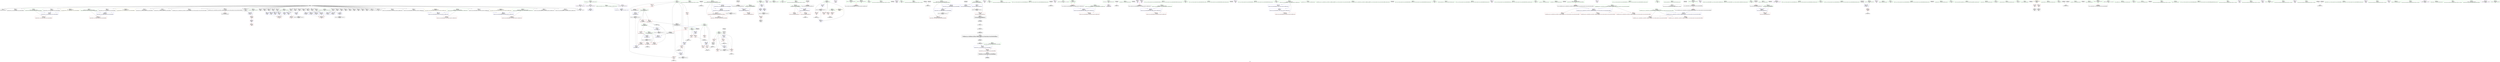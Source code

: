 digraph "SVFG" {
	label="SVFG";

	Node0x55c271c46f30 [shape=record,color=grey,label="{NodeID: 0\nNullPtr}"];
	Node0x55c271c46f30 -> Node0x55c271e37fc0[style=solid];
	Node0x55c271c46f30 -> Node0x55c271e380c0[style=solid];
	Node0x55c271c46f30 -> Node0x55c271e3cc80[style=solid];
	Node0x55c271c46f30 -> Node0x55c271e3cd50[style=solid];
	Node0x55c271c46f30 -> Node0x55c271e3ce20[style=solid];
	Node0x55c271c46f30 -> Node0x55c271e3cef0[style=solid];
	Node0x55c271c46f30 -> Node0x55c271e3cfc0[style=solid];
	Node0x55c271c46f30 -> Node0x55c271e3d090[style=solid];
	Node0x55c271c46f30 -> Node0x55c271e3d160[style=solid];
	Node0x55c271c46f30 -> Node0x55c271e3d230[style=solid];
	Node0x55c271c46f30 -> Node0x55c271e3d300[style=solid];
	Node0x55c271c46f30 -> Node0x55c271e3d3d0[style=solid];
	Node0x55c271c46f30 -> Node0x55c271e3d4a0[style=solid];
	Node0x55c271c46f30 -> Node0x55c271e3d570[style=solid];
	Node0x55c271c46f30 -> Node0x55c271e3d640[style=solid];
	Node0x55c271c46f30 -> Node0x55c271e3d710[style=solid];
	Node0x55c271c46f30 -> Node0x55c271e3d7e0[style=solid];
	Node0x55c271c46f30 -> Node0x55c271e3d8b0[style=solid];
	Node0x55c271c46f30 -> Node0x55c271e3d980[style=solid];
	Node0x55c271c46f30 -> Node0x55c271e3da50[style=solid];
	Node0x55c271c46f30 -> Node0x55c271e3db20[style=solid];
	Node0x55c271c46f30 -> Node0x55c271e3dbf0[style=solid];
	Node0x55c271c46f30 -> Node0x55c271e3dcc0[style=solid];
	Node0x55c271c46f30 -> Node0x55c271e3dd90[style=solid];
	Node0x55c271c46f30 -> Node0x55c271e3de60[style=solid];
	Node0x55c271c46f30 -> Node0x55c271e3df30[style=solid];
	Node0x55c271c46f30 -> Node0x55c271e3e000[style=solid];
	Node0x55c271c46f30 -> Node0x55c271e3e0d0[style=solid];
	Node0x55c271c46f30 -> Node0x55c271e3e1a0[style=solid];
	Node0x55c271c46f30 -> Node0x55c271e3e270[style=solid];
	Node0x55c271c46f30 -> Node0x55c271e3e340[style=solid];
	Node0x55c271c46f30 -> Node0x55c271e3e410[style=solid];
	Node0x55c271c46f30 -> Node0x55c271e3e4e0[style=solid];
	Node0x55c271c46f30 -> Node0x55c271e3e5b0[style=solid];
	Node0x55c271c46f30 -> Node0x55c271e3e680[style=solid];
	Node0x55c271c46f30 -> Node0x55c271e3e750[style=solid];
	Node0x55c271c46f30 -> Node0x55c271e3e820[style=solid];
	Node0x55c271c46f30 -> Node0x55c271e45400[style=solid];
	Node0x55c271e47240 [shape=record,color=blue,label="{NodeID: 277\n346\<--498\nexn.slot\<--\nmain\n}"];
	Node0x55c271e47240 -> Node0x55c271e3c2e0[style=dashed];
	Node0x55c271e47240 -> Node0x55c271e68570[style=dashed];
	Node0x55c271e3adc0 [shape=record,color=red,label="{NodeID: 194\n103\<--76\n\<--d\n_Z5solvev\n}"];
	Node0x55c271e3adc0 -> Node0x55c271e52c30[style=solid];
	Node0x55c271e37ec0 [shape=record,color=green,label="{NodeID: 111\n44\<--643\n_GLOBAL__sub_I_yeputons_0_1.cpp\<--_GLOBAL__sub_I_yeputons_0_1.cpp_field_insensitive\n}"];
	Node0x55c271e37ec0 -> Node0x55c271e45300[style=solid];
	Node0x55c271e35e00 [shape=record,color=green,label="{NodeID: 28\n182\<--1\n\<--dummyObj\nCan only get source location for instruction, argument, global var or function.}"];
	Node0x55c271e54130 [shape=record,color=grey,label="{NodeID: 471\n459 = cmp(458, 460, )\n}"];
	Node0x55c271e3c480 [shape=record,color=red,label="{NodeID: 222\n522\<--348\nsel\<--ehselector.slot\nmain\n}"];
	Node0x55c271e3e0d0 [shape=record,color=black,label="{NodeID: 139\n497\<--3\n\<--dummyVal\nmain\n}"];
	Node0x55c271e38840 [shape=record,color=green,label="{NodeID: 56\n212\<--213\ncleanup.cond\<--cleanup.cond_field_insensitive\n_Z8endsWithNSt7__cxx1112basic_stringIcSt11char_traitsIcESaIcEEES4_\n}"];
	Node0x55c271e38840 -> Node0x55c271e3b850[style=solid];
	Node0x55c271e38840 -> Node0x55c271e3b920[style=solid];
	Node0x55c271e38840 -> Node0x55c271e45df0[style=solid];
	Node0x55c271e38840 -> Node0x55c271e45f90[style=solid];
	Node0x55c271e81080 [shape=record,color=black,label="{NodeID: 582\n299 = PHI()\n|{<s0>25}}"];
	Node0x55c271e81080:s0 -> Node0x55c271e831a0[style=solid,color=red];
	Node0x55c271e68a70 [shape=record,color=black,label="{NodeID: 499\nMR_32V_4 = PHI(MR_32V_5, MR_32V_3, )\npts\{337 \}\n}"];
	Node0x55c271e68a70 -> Node0x55c271e3c070[style=dashed];
	Node0x55c271e45c50 [shape=record,color=blue,label="{NodeID: 250\n171\<--188\n__m.addr\<--\n_ZSt5__gcdIxET_S0_S0_\n}"];
	Node0x55c271e45c50 -> Node0x55c271e64970[style=dashed];
	Node0x55c271e3f7c0 [shape=record,color=purple,label="{NodeID: 167\n125\<--16\n\<--.str.3\n_Z5solvev\n}"];
	Node0x55c271e3a140 [shape=record,color=green,label="{NodeID: 84\n356\<--357\nref.tmp13\<--ref.tmp13_field_insensitive\nmain\n}"];
	Node0x55c271c46fc0 [shape=record,color=green,label="{NodeID: 1\n7\<--1\n__dso_handle\<--dummyObj\nGlob }"];
	Node0x55c271e47310 [shape=record,color=blue,label="{NodeID: 278\n348\<--500\nehselector.slot\<--\nmain\n}"];
	Node0x55c271e47310 -> Node0x55c271e68f70[style=dashed];
	Node0x55c271e3ae90 [shape=record,color=red,label="{NodeID: 195\n107\<--76\n\<--d\n_Z5solvev\n}"];
	Node0x55c271e3ae90 -> Node0x55c271e52db0[style=solid];
	Node0x55c271e37fc0 [shape=record,color=black,label="{NodeID: 112\n2\<--3\ndummyVal\<--dummyVal\n}"];
	Node0x55c271e35f00 [shape=record,color=green,label="{NodeID: 29\n226\<--1\n\<--dummyObj\nCan only get source location for instruction, argument, global var or function.}"];
	Node0x55c271e542b0 [shape=record,color=grey,label="{NodeID: 472\n615 = cmp(614, 182, )\n}"];
	Node0x55c271e3c550 [shape=record,color=red,label="{NodeID: 223\n489\<--362\n\<--TC\nmain\n}"];
	Node0x55c271e3c550 -> Node0x55c271e53cb0[style=solid];
	Node0x55c271e3e1a0 [shape=record,color=black,label="{NodeID: 140\n498\<--3\n\<--dummyVal\nmain\n}"];
	Node0x55c271e3e1a0 -> Node0x55c271e47240[style=solid];
	Node0x55c271e38910 [shape=record,color=green,label="{NodeID: 57\n214\<--215\nexn.slot\<--exn.slot_field_insensitive\n_Z8endsWithNSt7__cxx1112basic_stringIcSt11char_traitsIcESaIcEEES4_\n}"];
	Node0x55c271e38910 -> Node0x55c271e3b9f0[style=solid];
	Node0x55c271e38910 -> Node0x55c271e46200[style=solid];
	Node0x55c271e81180 [shape=record,color=black,label="{NodeID: 583\n301 = PHI()\n|{<s0>25}}"];
	Node0x55c271e81180:s0 -> Node0x55c271e832e0[style=solid,color=red];
	Node0x55c271e68f70 [shape=record,color=black,label="{NodeID: 500\nMR_40V_3 = PHI(MR_40V_1, MR_40V_2, )\npts\{349 \}\n}"];
	Node0x55c271e45d20 [shape=record,color=blue,label="{NodeID: 251\n173\<--190\n__n.addr\<--\n_ZSt5__gcdIxET_S0_S0_\n}"];
	Node0x55c271e45d20 -> Node0x55c271e65370[style=dashed];
	Node0x55c271e3f890 [shape=record,color=purple,label="{NodeID: 168\n147\<--18\n\<--.str.4\n_Z5solvev\n}"];
	Node0x55c271e3a210 [shape=record,color=green,label="{NodeID: 85\n358\<--359\nref.tmp18\<--ref.tmp18_field_insensitive\nmain\n|{<s0>46}}"];
	Node0x55c271e3a210:s0 -> Node0x55c271e83a70[style=solid,color=red];
	Node0x55c271e20d50 [shape=record,color=green,label="{NodeID: 2\n8\<--1\n.str\<--dummyObj\nGlob }"];
	Node0x55c271e62730 [shape=record,color=yellow,style=double,label="{NodeID: 528\n42V_1 = ENCHI(MR_42V_0)\npts\{363 \}\nFun[main]}"];
	Node0x55c271e62730 -> Node0x55c271e3c550[style=dashed];
	Node0x55c271e473e0 [shape=record,color=blue,label="{NodeID: 279\n336\<--460\nretval\<--\nmain\n}"];
	Node0x55c271e473e0 -> Node0x55c271e68a70[style=dashed];
	Node0x55c271e3af60 [shape=record,color=red,label="{NodeID: 196\n119\<--78\n\<--k\n_Z5solvev\n}"];
	Node0x55c271e3af60 -> Node0x55c271e3eac0[style=solid];
	Node0x55c271e380c0 [shape=record,color=black,label="{NodeID: 113\n260\<--3\n\<--dummyVal\n_Z8endsWithNSt7__cxx1112basic_stringIcSt11char_traitsIcESaIcEEES4_\n}"];
	Node0x55c271e36000 [shape=record,color=green,label="{NodeID: 30\n411\<--1\n\<--dummyObj\nCan only get source location for instruction, argument, global var or function.}"];
	Node0x55c271e54430 [shape=record,color=grey,label="{NodeID: 473\n123 = cmp(118, 121, )\n}"];
	Node0x55c271e3c620 [shape=record,color=red,label="{NodeID: 224\n488\<--364\n\<--TN\nmain\n}"];
	Node0x55c271e3c620 -> Node0x55c271e53cb0[style=solid];
	Node0x55c271e3e270 [shape=record,color=black,label="{NodeID: 141\n500\<--3\n\<--dummyVal\nmain\n}"];
	Node0x55c271e3e270 -> Node0x55c271e47310[style=solid];
	Node0x55c271e389e0 [shape=record,color=green,label="{NodeID: 58\n216\<--217\nehselector.slot\<--ehselector.slot_field_insensitive\n_Z8endsWithNSt7__cxx1112basic_stringIcSt11char_traitsIcESaIcEEES4_\n}"];
	Node0x55c271e389e0 -> Node0x55c271e3bac0[style=solid];
	Node0x55c271e389e0 -> Node0x55c271e462d0[style=solid];
	Node0x55c271e81280 [shape=record,color=black,label="{NodeID: 584\n381 = PHI()\n}"];
	Node0x55c271e45df0 [shape=record,color=blue,label="{NodeID: 252\n212\<--226\ncleanup.cond\<--\n_Z8endsWithNSt7__cxx1112basic_stringIcSt11char_traitsIcESaIcEEES4_\n}"];
	Node0x55c271e45df0 -> Node0x55c271e45f90[style=dashed];
	Node0x55c271e45df0 -> Node0x55c271e66270[style=dashed];
	Node0x55c271e3f960 [shape=record,color=purple,label="{NodeID: 169\n155\<--20\n\<--.str.5\n_Z5solvev\n}"];
	Node0x55c271e3a2e0 [shape=record,color=green,label="{NodeID: 86\n360\<--361\nref.tmp25\<--ref.tmp25_field_insensitive\nmain\n|{<s0>50}}"];
	Node0x55c271e3a2e0:s0 -> Node0x55c271e83a70[style=solid,color=red];
	Node0x55c271e20de0 [shape=record,color=green,label="{NodeID: 3\n10\<--1\n.str.1\<--dummyObj\nGlob }"];
	Node0x55c271e474b0 [shape=record,color=blue,label="{NodeID: 280\n364\<--514\nTN\<--inc\nmain\n}"];
	Node0x55c271e474b0 -> Node0x55c271e67670[style=dashed];
	Node0x55c271e3b030 [shape=record,color=red,label="{NodeID: 197\n134\<--78\n\<--k\n_Z5solvev\n}"];
	Node0x55c271e3b030 -> Node0x55c271e52f30[style=solid];
	Node0x55c271e3cc80 [shape=record,color=black,label="{NodeID: 114\n261\<--3\n\<--dummyVal\n_Z8endsWithNSt7__cxx1112basic_stringIcSt11char_traitsIcESaIcEEES4_\n}"];
	Node0x55c271e3cc80 -> Node0x55c271e46200[style=solid];
	Node0x55c271e36100 [shape=record,color=green,label="{NodeID: 31\n460\<--1\n\<--dummyObj\nCan only get source location for instruction, argument, global var or function.}"];
	Node0x55c271e545b0 [shape=record,color=grey,label="{NodeID: 474\n224 = cmp(220, 223, )\n}"];
	Node0x55c271e3c6f0 [shape=record,color=red,label="{NodeID: 225\n492\<--364\n\<--TN\nmain\n}"];
	Node0x55c271e3e340 [shape=record,color=black,label="{NodeID: 142\n523\<--3\nlpad.val\<--dummyVal\nmain\n}"];
	Node0x55c271e38ab0 [shape=record,color=green,label="{NodeID: 59\n218\<--219\ncleanup.cond5\<--cleanup.cond5_field_insensitive\n_Z8endsWithNSt7__cxx1112basic_stringIcSt11char_traitsIcESaIcEEES4_\n}"];
	Node0x55c271e38ab0 -> Node0x55c271e3bb90[style=solid];
	Node0x55c271e38ab0 -> Node0x55c271e45ec0[style=solid];
	Node0x55c271e38ab0 -> Node0x55c271e46060[style=solid];
	Node0x55c271e81350 [shape=record,color=black,label="{NodeID: 585\n404 = PHI(203, )\n}"];
	Node0x55c271e45ec0 [shape=record,color=blue,label="{NodeID: 253\n218\<--226\ncleanup.cond5\<--\n_Z8endsWithNSt7__cxx1112basic_stringIcSt11char_traitsIcESaIcEEES4_\n}"];
	Node0x55c271e45ec0 -> Node0x55c271e46060[style=dashed];
	Node0x55c271e45ec0 -> Node0x55c271e66770[style=dashed];
	Node0x55c271e3fa30 [shape=record,color=purple,label="{NodeID: 170\n370\<--22\n\<--.str.6\nmain\n}"];
	Node0x55c271e3a3b0 [shape=record,color=green,label="{NodeID: 87\n362\<--363\nTC\<--TC_field_insensitive\nmain\n}"];
	Node0x55c271e3a3b0 -> Node0x55c271e3c550[style=solid];
	Node0x55c271e20e70 [shape=record,color=green,label="{NodeID: 4\n12\<--1\n.str.2\<--dummyObj\nGlob }"];
	Node0x55c271e47580 [shape=record,color=blue,label="{NodeID: 281\n336\<--144\nretval\<--\nmain\n}"];
	Node0x55c271e47580 -> Node0x55c271e68a70[style=dashed];
	Node0x55c271e3b100 [shape=record,color=red,label="{NodeID: 198\n142\<--78\n\<--k\n_Z5solvev\n}"];
	Node0x55c271e3b100 -> Node0x55c271e53fb0[style=solid];
	Node0x55c271e3cd50 [shape=record,color=black,label="{NodeID: 115\n263\<--3\n\<--dummyVal\n_Z8endsWithNSt7__cxx1112basic_stringIcSt11char_traitsIcESaIcEEES4_\n}"];
	Node0x55c271e3cd50 -> Node0x55c271e462d0[style=solid];
	Node0x55c271e36200 [shape=record,color=green,label="{NodeID: 32\n467\<--1\n\<--dummyObj\nCan only get source location for instruction, argument, global var or function.}"];
	Node0x55c271e54730 [shape=record,color=grey,label="{NodeID: 475\n132 = cmp(131, 122, )\n}"];
	Node0x55c271e3c7c0 [shape=record,color=red,label="{NodeID: 226\n513\<--364\n\<--TN\nmain\n}"];
	Node0x55c271e3c7c0 -> Node0x55c271e53230[style=solid];
	Node0x55c271e3e410 [shape=record,color=black,label="{NodeID: 143\n524\<--3\nlpad.val40\<--dummyVal\nmain\n}"];
	Node0x55c271e38b80 [shape=record,color=green,label="{NodeID: 60\n221\<--222\n_ZNKSt7__cxx1112basic_stringIcSt11char_traitsIcESaIcEE6lengthEv\<--_ZNKSt7__cxx1112basic_stringIcSt11char_traitsIcESaIcEE6lengthEv_field_insensitive\n}"];
	Node0x55c271e814c0 [shape=record,color=black,label="{NodeID: 586\n409 = PHI()\n}"];
	Node0x55c271e814c0 -> Node0x55c271e536b0[style=solid];
	Node0x55c271e45f90 [shape=record,color=blue,label="{NodeID: 254\n212\<--113\ncleanup.cond\<--\n_Z8endsWithNSt7__cxx1112basic_stringIcSt11char_traitsIcESaIcEEES4_\n}"];
	Node0x55c271e45f90 -> Node0x55c271e3b920[style=dashed];
	Node0x55c271e45f90 -> Node0x55c271e66270[style=dashed];
	Node0x55c271e3fb00 [shape=record,color=purple,label="{NodeID: 171\n402\<--24\n\<--.str.7\nmain\n}"];
	Node0x55c271e3a480 [shape=record,color=green,label="{NodeID: 88\n364\<--365\nTN\<--TN_field_insensitive\nmain\n}"];
	Node0x55c271e3a480 -> Node0x55c271e3c620[style=solid];
	Node0x55c271e3a480 -> Node0x55c271e3c6f0[style=solid];
	Node0x55c271e3a480 -> Node0x55c271e3c7c0[style=solid];
	Node0x55c271e3a480 -> Node0x55c271e47170[style=solid];
	Node0x55c271e3a480 -> Node0x55c271e474b0[style=solid];
	Node0x55c271e20f00 [shape=record,color=green,label="{NodeID: 5\n14\<--1\n__PRETTY_FUNCTION__._Z5solvev\<--dummyObj\nGlob }"];
	Node0x55c271e47650 [shape=record,color=blue,label="{NodeID: 282\n552\<--550\n__lhs.addr\<--__lhs\n_ZStplIcSt11char_traitsIcESaIcEENSt7__cxx1112basic_stringIT_T0_T1_EERKS8_PKS5_\n}"];
	Node0x55c271e47650 -> Node0x55c271e3c960[style=dashed];
	Node0x55c271e3b1d0 [shape=record,color=red,label="{NodeID: 199\n154\<--78\n\<--k\n_Z5solvev\n}"];
	Node0x55c271e3ce20 [shape=record,color=black,label="{NodeID: 116\n272\<--3\nlpad.val\<--dummyVal\n_Z8endsWithNSt7__cxx1112basic_stringIcSt11char_traitsIcESaIcEEES4_\n}"];
	Node0x55c271e36300 [shape=record,color=green,label="{NodeID: 33\n4\<--6\n_ZStL8__ioinit\<--_ZStL8__ioinit_field_insensitive\nGlob }"];
	Node0x55c271e36300 -> Node0x55c271e3f140[style=solid];
	Node0x55c271e548b0 [shape=record,color=grey,label="{NodeID: 476\n84 = cmp(81, 85, )\n}"];
	Node0x55c271e3c890 [shape=record,color=red,label="{NodeID: 227\n380\<--379\n\<--arrayidx\nmain\n}"];
	Node0x55c271e3e4e0 [shape=record,color=black,label="{NodeID: 144\n574\<--3\n\<--dummyVal\n_ZStplIcSt11char_traitsIcESaIcEENSt7__cxx1112basic_stringIT_T0_T1_EERKS8_PKS5_\n}"];
	Node0x55c271e38c80 [shape=record,color=green,label="{NodeID: 61\n233\<--234\n_ZNSaIcEC1Ev\<--_ZNSaIcEC1Ev_field_insensitive\n}"];
	Node0x55c271e815c0 [shape=record,color=black,label="{NodeID: 587\n415 = PHI()\n}"];
	Node0x55c271e46060 [shape=record,color=blue,label="{NodeID: 255\n218\<--113\ncleanup.cond5\<--\n_Z8endsWithNSt7__cxx1112basic_stringIcSt11char_traitsIcESaIcEEES4_\n}"];
	Node0x55c271e46060 -> Node0x55c271e66770[style=dashed];
	Node0x55c271e3fbd0 [shape=record,color=purple,label="{NodeID: 172\n436\<--24\n\<--.str.7\nmain\n|{<s0>46}}"];
	Node0x55c271e3fbd0:s0 -> Node0x55c271e83e30[style=solid,color=red];
	Node0x55c271e3a550 [shape=record,color=green,label="{NodeID: 89\n372\<--373\n_ZNSt7__cxx1112basic_stringIcSt11char_traitsIcESaIcEEC1EPKcRKS3_\<--_ZNSt7__cxx1112basic_stringIcSt11char_traitsIcESaIcEEC1EPKcRKS3__field_insensitive\n}"];
	Node0x55c271e21740 [shape=record,color=green,label="{NodeID: 6\n16\<--1\n.str.3\<--dummyObj\nGlob }"];
	Node0x55c271e47720 [shape=record,color=blue,label="{NodeID: 283\n554\<--551\n__rhs.addr\<--__rhs\n_ZStplIcSt11char_traitsIcESaIcEENSt7__cxx1112basic_stringIT_T0_T1_EERKS8_PKS5_\n}"];
	Node0x55c271e47720 -> Node0x55c271e3ca30[style=dashed];
	Node0x55c271e3b2a0 [shape=record,color=red,label="{NodeID: 200\n184\<--171\n\<--__m.addr\n_ZSt5__gcdIxET_S0_S0_\n}"];
	Node0x55c271e3b2a0 -> Node0x55c271e539b0[style=solid];
	Node0x55c271e3cef0 [shape=record,color=black,label="{NodeID: 117\n273\<--3\nlpad.val13\<--dummyVal\n_Z8endsWithNSt7__cxx1112basic_stringIcSt11char_traitsIcESaIcEEES4_\n}"];
	Node0x55c271e36400 [shape=record,color=green,label="{NodeID: 34\n42\<--46\nllvm.global_ctors\<--llvm.global_ctors_field_insensitive\nGlob }"];
	Node0x55c271e36400 -> Node0x55c271e40250[style=solid];
	Node0x55c271e36400 -> Node0x55c271e40350[style=solid];
	Node0x55c271e36400 -> Node0x55c271e40450[style=solid];
	Node0x55c271e54a30 [shape=record,color=grey,label="{NodeID: 477\n305 = cmp(302, 144, )\n}"];
	Node0x55c271e54a30 -> Node0x55c271e53830[style=solid];
	Node0x55c271e3c960 [shape=record,color=red,label="{NodeID: 228\n565\<--552\n\<--__lhs.addr\n_ZStplIcSt11char_traitsIcESaIcEENSt7__cxx1112basic_stringIT_T0_T1_EERKS8_PKS5_\n}"];
	Node0x55c271e3e5b0 [shape=record,color=black,label="{NodeID: 145\n575\<--3\n\<--dummyVal\n_ZStplIcSt11char_traitsIcESaIcEENSt7__cxx1112basic_stringIT_T0_T1_EERKS8_PKS5_\n}"];
	Node0x55c271e3e5b0 -> Node0x55c271e47990[style=solid];
	Node0x55c271e38d80 [shape=record,color=green,label="{NodeID: 62\n237\<--238\n_ZNSt7__cxx1112basic_stringIcSt11char_traitsIcESaIcEEC1ERKS4_mRKS3_\<--_ZNSt7__cxx1112basic_stringIcSt11char_traitsIcESaIcEEC1ERKS4_mRKS3__field_insensitive\n}"];
	Node0x55c271e81690 [shape=record,color=black,label="{NodeID: 588\n440 = PHI()\n}"];
	Node0x55c271e46130 [shape=record,color=blue,label="{NodeID: 256\n206\<--244\nretval\<--\n_Z8endsWithNSt7__cxx1112basic_stringIcSt11char_traitsIcESaIcEEES4_\n}"];
	Node0x55c271e46130 -> Node0x55c271e3b780[style=dashed];
	Node0x55c271e3fca0 [shape=record,color=purple,label="{NodeID: 173\n444\<--26\n\<--.str.8\nmain\n}"];
	Node0x55c271e3a650 [shape=record,color=green,label="{NodeID: 90\n382\<--383\n_ZNSt7__cxx1112basic_stringIcSt11char_traitsIcESaIcEEaSEPKc\<--_ZNSt7__cxx1112basic_stringIcSt11char_traitsIcESaIcEEaSEPKc_field_insensitive\n}"];
	Node0x55c271e217d0 [shape=record,color=green,label="{NodeID: 7\n18\<--1\n.str.4\<--dummyObj\nGlob }"];
	Node0x55c271e477f0 [shape=record,color=blue,label="{NodeID: 284\n556\<--226\nnrvo\<--\n_ZStplIcSt11char_traitsIcESaIcEENSt7__cxx1112basic_stringIT_T0_T1_EERKS8_PKS5_\n}"];
	Node0x55c271e477f0 -> Node0x55c271e478c0[style=dashed];
	Node0x55c271e3b370 [shape=record,color=red,label="{NodeID: 201\n193\<--171\n\<--__m.addr\n_ZSt5__gcdIxET_S0_S0_\n}"];
	Node0x55c271e3b370 -> Node0x55c271e3eb90[style=solid];
	Node0x55c271e3cfc0 [shape=record,color=black,label="{NodeID: 118\n310\<--3\n\<--dummyVal\n_ZSteqIcEN9__gnu_cxx11__enable_ifIXsr9__is_charIT_EE7__valueEbE6__typeERKNSt7__cxx1112basic_stringIS2_St11char_traitsIS2_ESaIS2_EEESC_\n}"];
	Node0x55c271e36500 [shape=record,color=green,label="{NodeID: 35\n47\<--48\n__cxx_global_var_init\<--__cxx_global_var_init_field_insensitive\n}"];
	Node0x55c271e54bb0 [shape=record,color=grey,label="{NodeID: 478\n181 = cmp(180, 182, )\n}"];
	Node0x55c271e3ca30 [shape=record,color=red,label="{NodeID: 229\n567\<--554\n\<--__rhs.addr\n_ZStplIcSt11char_traitsIcESaIcEENSt7__cxx1112basic_stringIT_T0_T1_EERKS8_PKS5_\n}"];
	Node0x55c271e3e680 [shape=record,color=black,label="{NodeID: 146\n577\<--3\n\<--dummyVal\n_ZStplIcSt11char_traitsIcESaIcEENSt7__cxx1112basic_stringIT_T0_T1_EERKS8_PKS5_\n}"];
	Node0x55c271e3e680 -> Node0x55c271e47a60[style=solid];
	Node0x55c271e38e80 [shape=record,color=green,label="{NodeID: 63\n241\<--242\n_ZSteqIcEN9__gnu_cxx11__enable_ifIXsr9__is_charIT_EE7__valueEbE6__typeERKNSt7__cxx1112basic_stringIS2_St11char_traitsIS2_ESaIS2_EEESC_\<--_ZSteqIcEN9__gnu_cxx11__enable_ifIXsr9__is_charIT_EE7__valueEbE6__typeERKNSt7__cxx1112basic_stringIS2_St11char_traitsIS2_ESaIS2_EEESC__field_insensitive\n}"];
	Node0x55c271e817c0 [shape=record,color=black,label="{NodeID: 589\n451 = PHI()\n}"];
	Node0x55c271e46200 [shape=record,color=blue,label="{NodeID: 257\n214\<--261\nexn.slot\<--\n_Z8endsWithNSt7__cxx1112basic_stringIcSt11char_traitsIcESaIcEEES4_\n}"];
	Node0x55c271e46200 -> Node0x55c271e3b9f0[style=dashed];
	Node0x55c271e3fd70 [shape=record,color=purple,label="{NodeID: 174\n449\<--29\n\<--.str.9\nmain\n|{<s0>50}}"];
	Node0x55c271e3fd70:s0 -> Node0x55c271e83e30[style=solid,color=red];
	Node0x55c271e3a750 [shape=record,color=green,label="{NodeID: 91\n399\<--400\n_ZNSt7__cxx1112basic_stringIcSt11char_traitsIcESaIcEEC1ERKS4_\<--_ZNSt7__cxx1112basic_stringIcSt11char_traitsIcESaIcEEC1ERKS4__field_insensitive\n}"];
	Node0x55c271e21860 [shape=record,color=green,label="{NodeID: 8\n20\<--1\n.str.5\<--dummyObj\nGlob }"];
	Node0x55c271e478c0 [shape=record,color=blue,label="{NodeID: 285\n556\<--113\nnrvo\<--\n_ZStplIcSt11char_traitsIcESaIcEENSt7__cxx1112basic_stringIT_T0_T1_EERKS8_PKS5_\n}"];
	Node0x55c271e478c0 -> Node0x55c271e3cb00[style=dashed];
	Node0x55c271e3b440 [shape=record,color=red,label="{NodeID: 202\n180\<--173\n\<--__n.addr\n_ZSt5__gcdIxET_S0_S0_\n}"];
	Node0x55c271e3b440 -> Node0x55c271e54bb0[style=solid];
	Node0x55c271e3d090 [shape=record,color=black,label="{NodeID: 119\n311\<--3\n\<--dummyVal\n_ZSteqIcEN9__gnu_cxx11__enable_ifIXsr9__is_charIT_EE7__valueEbE6__typeERKNSt7__cxx1112basic_stringIS2_St11char_traitsIS2_ESaIS2_EEESC_\n|{<s0>26}}"];
	Node0x55c271e3d090:s0 -> Node0x55c271e84050[style=solid,color=red];
	Node0x55c271e36600 [shape=record,color=green,label="{NodeID: 36\n51\<--52\n_ZNSt8ios_base4InitC1Ev\<--_ZNSt8ios_base4InitC1Ev_field_insensitive\n}"];
	Node0x55c271e3cb00 [shape=record,color=red,label="{NodeID: 230\n572\<--556\nnrvo.val\<--nrvo\n_ZStplIcSt11char_traitsIcESaIcEENSt7__cxx1112basic_stringIT_T0_T1_EERKS8_PKS5_\n}"];
	Node0x55c271e3e750 [shape=record,color=black,label="{NodeID: 147\n586\<--3\nlpad.val\<--dummyVal\n_ZStplIcSt11char_traitsIcESaIcEENSt7__cxx1112basic_stringIT_T0_T1_EERKS8_PKS5_\n}"];
	Node0x55c271e38f80 [shape=record,color=green,label="{NodeID: 64\n249\<--250\n_ZNSt7__cxx1112basic_stringIcSt11char_traitsIcESaIcEED1Ev\<--_ZNSt7__cxx1112basic_stringIcSt11char_traitsIcESaIcEED1Ev_field_insensitive\n}"];
	Node0x55c271e82970 [shape=record,color=black,label="{NodeID: 590\n458 = PHI()\n}"];
	Node0x55c271e82970 -> Node0x55c271e54130[style=solid];
	Node0x55c271e462d0 [shape=record,color=blue,label="{NodeID: 258\n216\<--263\nehselector.slot\<--\n_Z8endsWithNSt7__cxx1112basic_stringIcSt11char_traitsIcESaIcEEES4_\n}"];
	Node0x55c271e462d0 -> Node0x55c271e3bac0[style=dashed];
	Node0x55c271e3fe40 [shape=record,color=purple,label="{NodeID: 175\n453\<--31\n\<--.str.10\nmain\n}"];
	Node0x55c271e3a850 [shape=record,color=green,label="{NodeID: 92\n413\<--414\n_ZNSt7__cxx1112basic_stringIcSt11char_traitsIcESaIcEEC1ERKS4_mm\<--_ZNSt7__cxx1112basic_stringIcSt11char_traitsIcESaIcEEC1ERKS4_mm_field_insensitive\n}"];
	Node0x55c271e218f0 [shape=record,color=green,label="{NodeID: 9\n22\<--1\n.str.6\<--dummyObj\nGlob }"];
	Node0x55c271e47990 [shape=record,color=blue,label="{NodeID: 286\n558\<--575\nexn.slot\<--\n_ZStplIcSt11char_traitsIcESaIcEENSt7__cxx1112basic_stringIT_T0_T1_EERKS8_PKS5_\n}"];
	Node0x55c271e47990 -> Node0x55c271e44cc0[style=dashed];
	Node0x55c271e3b510 [shape=record,color=red,label="{NodeID: 203\n185\<--173\n\<--__n.addr\n_ZSt5__gcdIxET_S0_S0_\n}"];
	Node0x55c271e3b510 -> Node0x55c271e539b0[style=solid];
	Node0x55c271e3d160 [shape=record,color=black,label="{NodeID: 120\n335\<--3\nargv\<--dummyVal\nmain\n1st arg main }"];
	Node0x55c271e3d160 -> Node0x55c271e466e0[style=solid];
	Node0x55c271e36700 [shape=record,color=green,label="{NodeID: 37\n57\<--58\n__cxa_atexit\<--__cxa_atexit_field_insensitive\n}"];
	Node0x55c271e44cc0 [shape=record,color=red,label="{NodeID: 231\n584\<--558\nexn\<--exn.slot\n_ZStplIcSt11char_traitsIcESaIcEENSt7__cxx1112basic_stringIT_T0_T1_EERKS8_PKS5_\n}"];
	Node0x55c271e3e820 [shape=record,color=black,label="{NodeID: 148\n587\<--3\nlpad.val1\<--dummyVal\n_ZStplIcSt11char_traitsIcESaIcEENSt7__cxx1112basic_stringIT_T0_T1_EERKS8_PKS5_\n}"];
	Node0x55c271e39080 [shape=record,color=green,label="{NodeID: 65\n255\<--256\n_ZNSaIcED1Ev\<--_ZNSaIcED1Ev_field_insensitive\n}"];
	Node0x55c271e82ad0 [shape=record,color=black,label="{NodeID: 591\n494 = PHI()\n}"];
	Node0x55c271e463a0 [shape=record,color=blue,label="{NodeID: 259\n280\<--278\n__lhs.addr\<--__lhs\n_ZSteqIcEN9__gnu_cxx11__enable_ifIXsr9__is_charIT_EE7__valueEbE6__typeERKNSt7__cxx1112basic_stringIS2_St11char_traitsIS2_ESaIS2_EEESC_\n}"];
	Node0x55c271e463a0 -> Node0x55c271e3bc60[style=dashed];
	Node0x55c271e463a0 -> Node0x55c271e3bd30[style=dashed];
	Node0x55c271e463a0 -> Node0x55c271e3be00[style=dashed];
	Node0x55c271e3ff10 [shape=record,color=purple,label="{NodeID: 176\n457\<--34\n\<--.str.11\nmain\n}"];
	Node0x55c271e3a950 [shape=record,color=green,label="{NodeID: 93\n416\<--417\n_ZNSt7__cxx1112basic_stringIcSt11char_traitsIcESaIcEEaSEOS4_\<--_ZNSt7__cxx1112basic_stringIcSt11char_traitsIcESaIcEEaSEOS4__field_insensitive\n}"];
	Node0x55c271e21980 [shape=record,color=green,label="{NodeID: 10\n24\<--1\n.str.7\<--dummyObj\nGlob }"];
	Node0x55c271e47a60 [shape=record,color=blue,label="{NodeID: 287\n560\<--577\nehselector.slot\<--\n_ZStplIcSt11char_traitsIcESaIcEENSt7__cxx1112basic_stringIT_T0_T1_EERKS8_PKS5_\n}"];
	Node0x55c271e47a60 -> Node0x55c271e44d50[style=dashed];
	Node0x55c271e3b5e0 [shape=record,color=red,label="{NodeID: 204\n188\<--173\n\<--__n.addr\n_ZSt5__gcdIxET_S0_S0_\n}"];
	Node0x55c271e3b5e0 -> Node0x55c271e45c50[style=solid];
	Node0x55c271e3d230 [shape=record,color=black,label="{NodeID: 121\n385\<--3\n\<--dummyVal\nmain\n}"];
	Node0x55c271e36800 [shape=record,color=green,label="{NodeID: 38\n56\<--62\n_ZNSt8ios_base4InitD1Ev\<--_ZNSt8ios_base4InitD1Ev_field_insensitive\n}"];
	Node0x55c271e36800 -> Node0x55c271e3e8f0[style=solid];
	Node0x55c271e44d50 [shape=record,color=red,label="{NodeID: 232\n585\<--560\nsel\<--ehselector.slot\n_ZStplIcSt11char_traitsIcESaIcEENSt7__cxx1112basic_stringIT_T0_T1_EERKS8_PKS5_\n}"];
	Node0x55c271e3e8f0 [shape=record,color=black,label="{NodeID: 149\n55\<--56\n\<--_ZNSt8ios_base4InitD1Ev\nCan only get source location for instruction, argument, global var or function.}"];
	Node0x55c271e39180 [shape=record,color=green,label="{NodeID: 66\n280\<--281\n__lhs.addr\<--__lhs.addr_field_insensitive\n_ZSteqIcEN9__gnu_cxx11__enable_ifIXsr9__is_charIT_EE7__valueEbE6__typeERKNSt7__cxx1112basic_stringIS2_St11char_traitsIS2_ESaIS2_EEESC_\n}"];
	Node0x55c271e39180 -> Node0x55c271e3bc60[style=solid];
	Node0x55c271e39180 -> Node0x55c271e3bd30[style=solid];
	Node0x55c271e39180 -> Node0x55c271e3be00[style=solid];
	Node0x55c271e39180 -> Node0x55c271e463a0[style=solid];
	Node0x55c271e82ba0 [shape=record,color=black,label="{NodeID: 592\n504 = PHI()\n}"];
	Node0x55c271e46470 [shape=record,color=blue,label="{NodeID: 260\n282\<--279\n__rhs.addr\<--__rhs\n_ZSteqIcEN9__gnu_cxx11__enable_ifIXsr9__is_charIT_EE7__valueEbE6__typeERKNSt7__cxx1112basic_stringIS2_St11char_traitsIS2_ESaIS2_EEESC_\n}"];
	Node0x55c271e46470 -> Node0x55c271e3bed0[style=dashed];
	Node0x55c271e46470 -> Node0x55c271e3bfa0[style=dashed];
	Node0x55c271e3ffe0 [shape=record,color=purple,label="{NodeID: 177\n463\<--36\n\<--.str.12\nmain\n}"];
	Node0x55c271e3aa50 [shape=record,color=green,label="{NodeID: 94\n438\<--439\n_ZStplIcSt11char_traitsIcESaIcEENSt7__cxx1112basic_stringIT_T0_T1_EERKS8_PKS5_\<--_ZStplIcSt11char_traitsIcESaIcEENSt7__cxx1112basic_stringIT_T0_T1_EERKS8_PKS5__field_insensitive\n}"];
	Node0x55c271e21a10 [shape=record,color=green,label="{NodeID: 11\n26\<--1\n.str.8\<--dummyObj\nGlob }"];
	Node0x55c271e47b30 [shape=record,color=blue,label="{NodeID: 288\n605\<--600\n__s1.addr\<--__s1\n_ZNSt11char_traitsIcE7compareEPKcS2_m\n}"];
	Node0x55c271e47b30 -> Node0x55c271e44ef0[style=dashed];
	Node0x55c271e3b6b0 [shape=record,color=red,label="{NodeID: 205\n190\<--175\n\<--__t\n_ZSt5__gcdIxET_S0_S0_\n}"];
	Node0x55c271e3b6b0 -> Node0x55c271e45d20[style=solid];
	Node0x55c271e3d300 [shape=record,color=black,label="{NodeID: 122\n386\<--3\n\<--dummyVal\nmain\n}"];
	Node0x55c271e3d300 -> Node0x55c271e467b0[style=solid];
	Node0x55c271e36900 [shape=record,color=green,label="{NodeID: 39\n69\<--70\n_Z5solvev\<--_Z5solvev_field_insensitive\n}"];
	Node0x55c271e7d4c0 [shape=record,color=black,label="{NodeID: 565\n278 = PHI(208, )\n0th arg _ZSteqIcEN9__gnu_cxx11__enable_ifIXsr9__is_charIT_EE7__valueEbE6__typeERKNSt7__cxx1112basic_stringIS2_St11char_traitsIS2_ESaIS2_EEESC_ }"];
	Node0x55c271e7d4c0 -> Node0x55c271e463a0[style=solid];
	Node0x55c271e44e20 [shape=record,color=red,label="{NodeID: 233\n627\<--603\n\<--retval\n_ZNSt11char_traitsIcE7compareEPKcS2_m\n}"];
	Node0x55c271e44e20 -> Node0x55c271e3f070[style=solid];
	Node0x55c271e3e9f0 [shape=record,color=black,label="{NodeID: 150\n116\<--112\ncast\<--\n_Z5solvev\n}"];
	Node0x55c271e3e9f0 -> Node0x55c271e45770[style=solid];
	Node0x55c271e39250 [shape=record,color=green,label="{NodeID: 67\n282\<--283\n__rhs.addr\<--__rhs.addr_field_insensitive\n_ZSteqIcEN9__gnu_cxx11__enable_ifIXsr9__is_charIT_EE7__valueEbE6__typeERKNSt7__cxx1112basic_stringIS2_St11char_traitsIS2_ESaIS2_EEESC_\n}"];
	Node0x55c271e39250 -> Node0x55c271e3bed0[style=solid];
	Node0x55c271e39250 -> Node0x55c271e3bfa0[style=solid];
	Node0x55c271e39250 -> Node0x55c271e46470[style=solid];
	Node0x55c271e82c70 [shape=record,color=black,label="{NodeID: 593\n568 = PHI()\n}"];
	Node0x55c271e46540 [shape=record,color=blue,label="{NodeID: 261\n336\<--144\nretval\<--\nmain\n}"];
	Node0x55c271e46540 -> Node0x55c271e473e0[style=dashed];
	Node0x55c271e46540 -> Node0x55c271e47580[style=dashed];
	Node0x55c271e400b0 [shape=record,color=purple,label="{NodeID: 178\n465\<--38\n\<--__PRETTY_FUNCTION__.main\nmain\n}"];
	Node0x55c271e3ab50 [shape=record,color=green,label="{NodeID: 95\n441\<--442\n_ZNKSt7__cxx1112basic_stringIcSt11char_traitsIcESaIcEE5c_strEv\<--_ZNKSt7__cxx1112basic_stringIcSt11char_traitsIcESaIcEE5c_strEv_field_insensitive\n}"];
	Node0x55c271e21ad0 [shape=record,color=green,label="{NodeID: 12\n28\<--1\nstdin\<--dummyObj\nGlob }"];
	Node0x55c271e520f0 [shape=record,color=black,label="{NodeID: 455\n244 = PHI(226, 240, )\n}"];
	Node0x55c271e520f0 -> Node0x55c271e46130[style=solid];
	Node0x55c271e47c00 [shape=record,color=blue,label="{NodeID: 289\n607\<--601\n__s2.addr\<--__s2\n_ZNSt11char_traitsIcE7compareEPKcS2_m\n}"];
	Node0x55c271e47c00 -> Node0x55c271e44fc0[style=dashed];
	Node0x55c271e3b780 [shape=record,color=red,label="{NodeID: 206\n258\<--206\n\<--retval\n_Z8endsWithNSt7__cxx1112basic_stringIcSt11char_traitsIcESaIcEEES4_\n}"];
	Node0x55c271e3b780 -> Node0x55c271e3ec60[style=solid];
	Node0x55c271e3d3d0 [shape=record,color=black,label="{NodeID: 123\n388\<--3\n\<--dummyVal\nmain\n}"];
	Node0x55c271e3d3d0 -> Node0x55c271e46880[style=solid];
	Node0x55c271e36a00 [shape=record,color=green,label="{NodeID: 40\n72\<--73\np\<--p_field_insensitive\n_Z5solvev\n}"];
	Node0x55c271e36a00 -> Node0x55c271e407c0[style=solid];
	Node0x55c271e36a00 -> Node0x55c271e40890[style=solid];
	Node0x55c271e36a00 -> Node0x55c271e40960[style=solid];
	Node0x55c271e36a00 -> Node0x55c271e40a30[style=solid];
	Node0x55c271e36a00 -> Node0x55c271e455d0[style=solid];
	Node0x55c271e36a00 -> Node0x55c271e45910[style=solid];
	Node0x55c271e7d060 [shape=record,color=black,label="{NodeID: 566\n279 = PHI(205, )\n1st arg _ZSteqIcEN9__gnu_cxx11__enable_ifIXsr9__is_charIT_EE7__valueEbE6__typeERKNSt7__cxx1112basic_stringIS2_St11char_traitsIS2_ESaIS2_EEESC_ }"];
	Node0x55c271e7d060 -> Node0x55c271e46470[style=solid];
	Node0x55c271e63a70 [shape=record,color=black,label="{NodeID: 483\nMR_56V_3 = PHI(MR_56V_4, MR_56V_2, )\npts\{604 \}\n}"];
	Node0x55c271e63a70 -> Node0x55c271e44e20[style=dashed];
	Node0x55c271e44ef0 [shape=record,color=red,label="{NodeID: 234\n619\<--605\n\<--__s1.addr\n_ZNSt11char_traitsIcE7compareEPKcS2_m\n}"];
	Node0x55c271e3eac0 [shape=record,color=black,label="{NodeID: 151\n120\<--119\nsh_prom\<--\n_Z5solvev\n}"];
	Node0x55c271e3eac0 -> Node0x55c271e53530[style=solid];
	Node0x55c271e39320 [shape=record,color=green,label="{NodeID: 68\n288\<--289\n_ZNKSt7__cxx1112basic_stringIcSt11char_traitsIcESaIcEE4sizeEv\<--_ZNKSt7__cxx1112basic_stringIcSt11char_traitsIcESaIcEE4sizeEv_field_insensitive\n}"];
	Node0x55c271e82d70 [shape=record,color=black,label="{NodeID: 594\n622 = PHI()\n}"];
	Node0x55c271e82d70 -> Node0x55c271e47e70[style=solid];
	Node0x55c271e6b010 [shape=record,color=yellow,style=double,label="{NodeID: 511\n20V_1 = ENCHI(MR_20V_0)\npts\{215 \}\nFun[_Z8endsWithNSt7__cxx1112basic_stringIcSt11char_traitsIcESaIcEEES4_]}"];
	Node0x55c271e6b010 -> Node0x55c271e46200[style=dashed];
	Node0x55c271e46610 [shape=record,color=blue,label="{NodeID: 262\n338\<--334\nargc.addr\<--argc\nmain\n}"];
	Node0x55c271e46610 -> Node0x55c271e3c140[style=dashed];
	Node0x55c271e40180 [shape=record,color=purple,label="{NodeID: 179\n493\<--40\n\<--.str.13\nmain\n}"];
	Node0x55c271e37140 [shape=record,color=green,label="{NodeID: 96\n446\<--447\nfreopen\<--freopen_field_insensitive\n}"];
	Node0x55c271e21b90 [shape=record,color=green,label="{NodeID: 13\n29\<--1\n.str.9\<--dummyObj\nGlob }"];
	Node0x55c271e52690 [shape=record,color=black,label="{NodeID: 456\n308 = PHI(226, 306, )\n}"];
	Node0x55c271e52690 -> Node0x55c271e3ed30[style=solid];
	Node0x55c271e47cd0 [shape=record,color=blue,label="{NodeID: 290\n609\<--602\n__n.addr\<--__n\n_ZNSt11char_traitsIcE7compareEPKcS2_m\n}"];
	Node0x55c271e47cd0 -> Node0x55c271e45090[style=dashed];
	Node0x55c271e47cd0 -> Node0x55c271e45160[style=dashed];
	Node0x55c271e3b850 [shape=record,color=red,label="{NodeID: 207\n252\<--212\ncleanup.is_active7\<--cleanup.cond\n_Z8endsWithNSt7__cxx1112basic_stringIcSt11char_traitsIcESaIcEEES4_\n}"];
	Node0x55c271e3d4a0 [shape=record,color=black,label="{NodeID: 124\n392\<--3\n\<--dummyVal\nmain\n}"];
	Node0x55c271e36ad0 [shape=record,color=green,label="{NodeID: 41\n74\<--75\nq\<--q_field_insensitive\n_Z5solvev\n}"];
	Node0x55c271e36ad0 -> Node0x55c271e40b00[style=solid];
	Node0x55c271e36ad0 -> Node0x55c271e40bd0[style=solid];
	Node0x55c271e36ad0 -> Node0x55c271e3ac20[style=solid];
	Node0x55c271e36ad0 -> Node0x55c271e3acf0[style=solid];
	Node0x55c271e36ad0 -> Node0x55c271e456a0[style=solid];
	Node0x55c271e80060 [shape=record,color=black,label="{NodeID: 567\n81 = PHI()\n}"];
	Node0x55c271e80060 -> Node0x55c271e548b0[style=solid];
	Node0x55c271e63f70 [shape=record,color=black,label="{NodeID: 484\nMR_2V_3 = PHI(MR_2V_4, MR_2V_2, )\npts\{73 \}\n}"];
	Node0x55c271e44fc0 [shape=record,color=red,label="{NodeID: 235\n620\<--607\n\<--__s2.addr\n_ZNSt11char_traitsIcE7compareEPKcS2_m\n}"];
	Node0x55c271e3eb90 [shape=record,color=black,label="{NodeID: 152\n168\<--193\n_ZSt5__gcdIxET_S0_S0__ret\<--\n_ZSt5__gcdIxET_S0_S0_\n|{<s0>5}}"];
	Node0x55c271e3eb90:s0 -> Node0x55c271e801c0[style=solid,color=blue];
	Node0x55c271e39420 [shape=record,color=green,label="{NodeID: 69\n296\<--297\n_ZNKSt7__cxx1112basic_stringIcSt11char_traitsIcESaIcEE4dataEv\<--_ZNKSt7__cxx1112basic_stringIcSt11char_traitsIcESaIcEE4dataEv_field_insensitive\n}"];
	Node0x55c271e82ed0 [shape=record,color=black,label="{NodeID: 595\n633 = PHI()\n}"];
	Node0x55c271e6b0f0 [shape=record,color=yellow,style=double,label="{NodeID: 512\n22V_1 = ENCHI(MR_22V_0)\npts\{217 \}\nFun[_Z8endsWithNSt7__cxx1112basic_stringIcSt11char_traitsIcESaIcEEES4_]}"];
	Node0x55c271e6b0f0 -> Node0x55c271e462d0[style=dashed];
	Node0x55c271e466e0 [shape=record,color=blue,label="{NodeID: 263\n340\<--335\nargv.addr\<--argv\nmain\n}"];
	Node0x55c271e466e0 -> Node0x55c271e3c210[style=dashed];
	Node0x55c271e40250 [shape=record,color=purple,label="{NodeID: 180\n647\<--42\nllvm.global_ctors_0\<--llvm.global_ctors\nGlob }"];
	Node0x55c271e40250 -> Node0x55c271e45230[style=solid];
	Node0x55c271e37240 [shape=record,color=green,label="{NodeID: 97\n505\<--506\n__cxa_begin_catch\<--__cxa_begin_catch_field_insensitive\n}"];
	Node0x55c271e21c90 [shape=record,color=green,label="{NodeID: 14\n31\<--1\n.str.10\<--dummyObj\nGlob }"];
	Node0x55c271e52c30 [shape=record,color=grey,label="{NodeID: 457\n105 = Binary(104, 103, )\n}"];
	Node0x55c271e52c30 -> Node0x55c271e455d0[style=solid];
	Node0x55c271e47da0 [shape=record,color=blue,label="{NodeID: 291\n603\<--144\nretval\<--\n_ZNSt11char_traitsIcE7compareEPKcS2_m\n}"];
	Node0x55c271e47da0 -> Node0x55c271e63a70[style=dashed];
	Node0x55c271e3b920 [shape=record,color=red,label="{NodeID: 208\n265\<--212\ncleanup.is_active10\<--cleanup.cond\n_Z8endsWithNSt7__cxx1112basic_stringIcSt11char_traitsIcESaIcEEES4_\n}"];
	Node0x55c271e3d570 [shape=record,color=black,label="{NodeID: 125\n393\<--3\n\<--dummyVal\nmain\n}"];
	Node0x55c271e3d570 -> Node0x55c271e46950[style=solid];
	Node0x55c271e36ba0 [shape=record,color=green,label="{NodeID: 42\n76\<--77\nd\<--d_field_insensitive\n_Z5solvev\n}"];
	Node0x55c271e36ba0 -> Node0x55c271e3adc0[style=solid];
	Node0x55c271e36ba0 -> Node0x55c271e3ae90[style=solid];
	Node0x55c271e36ba0 -> Node0x55c271e45500[style=solid];
	Node0x55c271e801c0 [shape=record,color=black,label="{NodeID: 568\n99 = PHI(168, )\n}"];
	Node0x55c271e801c0 -> Node0x55c271e45500[style=solid];
	Node0x55c271e64470 [shape=record,color=black,label="{NodeID: 485\nMR_8V_3 = PHI(MR_8V_4, MR_8V_2, )\npts\{79 \}\n}"];
	Node0x55c271e45090 [shape=record,color=red,label="{NodeID: 236\n614\<--609\n\<--__n.addr\n_ZNSt11char_traitsIcE7compareEPKcS2_m\n}"];
	Node0x55c271e45090 -> Node0x55c271e542b0[style=solid];
	Node0x55c271e3ec60 [shape=record,color=black,label="{NodeID: 153\n203\<--258\n_Z8endsWithNSt7__cxx1112basic_stringIcSt11char_traitsIcESaIcEEES4__ret\<--\n_Z8endsWithNSt7__cxx1112basic_stringIcSt11char_traitsIcESaIcEEES4_\n|{<s0>35}}"];
	Node0x55c271e3ec60:s0 -> Node0x55c271e81350[style=solid,color=blue];
	Node0x55c271e39520 [shape=record,color=green,label="{NodeID: 70\n303\<--304\n_ZNSt11char_traitsIcE7compareEPKcS2_m\<--_ZNSt11char_traitsIcE7compareEPKcS2_m_field_insensitive\n}"];
	Node0x55c271e82fa0 [shape=record,color=black,label="{NodeID: 596\n600 = PHI(295, )\n0th arg _ZNSt11char_traitsIcE7compareEPKcS2_m }"];
	Node0x55c271e82fa0 -> Node0x55c271e47b30[style=solid];
	Node0x55c271e467b0 [shape=record,color=blue,label="{NodeID: 264\n346\<--386\nexn.slot\<--\nmain\n}"];
	Node0x55c271e467b0 -> Node0x55c271e3c3b0[style=dashed];
	Node0x55c271e40350 [shape=record,color=purple,label="{NodeID: 181\n648\<--42\nllvm.global_ctors_1\<--llvm.global_ctors\nGlob }"];
	Node0x55c271e40350 -> Node0x55c271e45300[style=solid];
	Node0x55c271e37340 [shape=record,color=green,label="{NodeID: 98\n509\<--510\n__cxa_end_catch\<--__cxa_end_catch_field_insensitive\n}"];
	Node0x55c271e21d90 [shape=record,color=green,label="{NodeID: 15\n33\<--1\nstdout\<--dummyObj\nGlob }"];
	Node0x55c271e52db0 [shape=record,color=grey,label="{NodeID: 458\n109 = Binary(108, 107, )\n}"];
	Node0x55c271e52db0 -> Node0x55c271e456a0[style=solid];
	Node0x55c271e47e70 [shape=record,color=blue,label="{NodeID: 292\n603\<--622\nretval\<--call\n_ZNSt11char_traitsIcE7compareEPKcS2_m\n}"];
	Node0x55c271e47e70 -> Node0x55c271e63a70[style=dashed];
	Node0x55c271e3b9f0 [shape=record,color=red,label="{NodeID: 209\n270\<--214\nexn\<--exn.slot\n_Z8endsWithNSt7__cxx1112basic_stringIcSt11char_traitsIcESaIcEEES4_\n}"];
	Node0x55c271e3d640 [shape=record,color=black,label="{NodeID: 126\n395\<--3\n\<--dummyVal\nmain\n}"];
	Node0x55c271e3d640 -> Node0x55c271e46a20[style=solid];
	Node0x55c271e36c70 [shape=record,color=green,label="{NodeID: 43\n78\<--79\nk\<--k_field_insensitive\n_Z5solvev\n}"];
	Node0x55c271e36c70 -> Node0x55c271e3af60[style=solid];
	Node0x55c271e36c70 -> Node0x55c271e3b030[style=solid];
	Node0x55c271e36c70 -> Node0x55c271e3b100[style=solid];
	Node0x55c271e36c70 -> Node0x55c271e3b1d0[style=solid];
	Node0x55c271e36c70 -> Node0x55c271e45770[style=solid];
	Node0x55c271e36c70 -> Node0x55c271e45840[style=solid];
	Node0x55c271e80390 [shape=record,color=black,label="{NodeID: 569\n302 = PHI(599, )\n}"];
	Node0x55c271e80390 -> Node0x55c271e54a30[style=solid];
	Node0x55c271e64970 [shape=record,color=black,label="{NodeID: 486\nMR_10V_3 = PHI(MR_10V_4, MR_10V_2, )\npts\{172 \}\n}"];
	Node0x55c271e64970 -> Node0x55c271e3b2a0[style=dashed];
	Node0x55c271e64970 -> Node0x55c271e3b370[style=dashed];
	Node0x55c271e64970 -> Node0x55c271e45c50[style=dashed];
	Node0x55c271e45160 [shape=record,color=red,label="{NodeID: 237\n621\<--609\n\<--__n.addr\n_ZNSt11char_traitsIcE7compareEPKcS2_m\n}"];
	Node0x55c271e3ed30 [shape=record,color=black,label="{NodeID: 154\n277\<--308\n_ZSteqIcEN9__gnu_cxx11__enable_ifIXsr9__is_charIT_EE7__valueEbE6__typeERKNSt7__cxx1112basic_stringIS2_St11char_traitsIS2_ESaIS2_EEESC__ret\<--\n_ZSteqIcEN9__gnu_cxx11__enable_ifIXsr9__is_charIT_EE7__valueEbE6__typeERKNSt7__cxx1112basic_stringIS2_St11char_traitsIS2_ESaIS2_EEESC_\n|{<s0>16}}"];
	Node0x55c271e3ed30:s0 -> Node0x55c271e80c40[style=solid,color=blue];
	Node0x55c271e39620 [shape=record,color=green,label="{NodeID: 71\n313\<--314\n__clang_call_terminate\<--__clang_call_terminate_field_insensitive\n}"];
	Node0x55c271e831a0 [shape=record,color=black,label="{NodeID: 597\n601 = PHI(299, )\n1st arg _ZNSt11char_traitsIcE7compareEPKcS2_m }"];
	Node0x55c271e831a0 -> Node0x55c271e47c00[style=solid];
	Node0x55c271e46880 [shape=record,color=blue,label="{NodeID: 265\n348\<--388\nehselector.slot\<--\nmain\n}"];
	Node0x55c271e46880 -> Node0x55c271e3c480[style=dashed];
	Node0x55c271e40450 [shape=record,color=purple,label="{NodeID: 182\n649\<--42\nllvm.global_ctors_2\<--llvm.global_ctors\nGlob }"];
	Node0x55c271e40450 -> Node0x55c271e45400[style=solid];
	Node0x55c271e37440 [shape=record,color=green,label="{NodeID: 99\n552\<--553\n__lhs.addr\<--__lhs.addr_field_insensitive\n_ZStplIcSt11char_traitsIcESaIcEENSt7__cxx1112basic_stringIT_T0_T1_EERKS8_PKS5_\n}"];
	Node0x55c271e37440 -> Node0x55c271e3c960[style=solid];
	Node0x55c271e37440 -> Node0x55c271e47650[style=solid];
	Node0x55c271e21e90 [shape=record,color=green,label="{NodeID: 16\n34\<--1\n.str.11\<--dummyObj\nGlob }"];
	Node0x55c271e52f30 [shape=record,color=grey,label="{NodeID: 459\n135 = Binary(134, 136, )\n}"];
	Node0x55c271e52f30 -> Node0x55c271e45840[style=solid];
	Node0x55c271e3bac0 [shape=record,color=red,label="{NodeID: 210\n271\<--216\nsel\<--ehselector.slot\n_Z8endsWithNSt7__cxx1112basic_stringIcSt11char_traitsIcESaIcEEES4_\n}"];
	Node0x55c271e3d710 [shape=record,color=black,label="{NodeID: 127\n420\<--3\n\<--dummyVal\nmain\n}"];
	Node0x55c271e36d40 [shape=record,color=green,label="{NodeID: 44\n82\<--83\nscanf\<--scanf_field_insensitive\n}"];
	Node0x55c271e804d0 [shape=record,color=black,label="{NodeID: 570\n156 = PHI()\n}"];
	Node0x55c271e64e70 [shape=record,color=black,label="{NodeID: 487\nMR_14V_2 = PHI(MR_14V_3, MR_14V_1, )\npts\{176 \}\n}"];
	Node0x55c271e64e70 -> Node0x55c271e45b80[style=dashed];
	Node0x55c271e45230 [shape=record,color=blue,label="{NodeID: 238\n647\<--43\nllvm.global_ctors_0\<--\nGlob }"];
	Node0x55c271e3ee00 [shape=record,color=black,label="{NodeID: 155\n445\<--443\ncall23\<--\nmain\n}"];
	Node0x55c271e39720 [shape=record,color=green,label="{NodeID: 72\n323\<--324\n__gxx_personality_v0\<--__gxx_personality_v0_field_insensitive\n}"];
	Node0x55c271e832e0 [shape=record,color=black,label="{NodeID: 598\n602 = PHI(301, )\n2nd arg _ZNSt11char_traitsIcE7compareEPKcS2_m }"];
	Node0x55c271e832e0 -> Node0x55c271e47cd0[style=solid];
	Node0x55c271e46950 [shape=record,color=blue,label="{NodeID: 266\n346\<--393\nexn.slot\<--\nmain\n}"];
	Node0x55c271e46950 -> Node0x55c271e3c3b0[style=dashed];
	Node0x55c271e40550 [shape=record,color=purple,label="{NodeID: 183\n379\<--378\narrayidx\<--\nmain\n}"];
	Node0x55c271e40550 -> Node0x55c271e3c890[style=solid];
	Node0x55c271e37510 [shape=record,color=green,label="{NodeID: 100\n554\<--555\n__rhs.addr\<--__rhs.addr_field_insensitive\n_ZStplIcSt11char_traitsIcESaIcEENSt7__cxx1112basic_stringIT_T0_T1_EERKS8_PKS5_\n}"];
	Node0x55c271e37510 -> Node0x55c271e3ca30[style=solid];
	Node0x55c271e37510 -> Node0x55c271e47720[style=solid];
	Node0x55c271e21f90 [shape=record,color=green,label="{NodeID: 17\n36\<--1\n.str.12\<--dummyObj\nGlob }"];
	Node0x55c271e530b0 [shape=record,color=grey,label="{NodeID: 460\n231 = Binary(229, 230, )\n}"];
	Node0x55c271e3bb90 [shape=record,color=red,label="{NodeID: 211\n246\<--218\ncleanup.is_active\<--cleanup.cond5\n_Z8endsWithNSt7__cxx1112basic_stringIcSt11char_traitsIcESaIcEEES4_\n}"];
	Node0x55c271e3d7e0 [shape=record,color=black,label="{NodeID: 128\n421\<--3\n\<--dummyVal\nmain\n}"];
	Node0x55c271e3d7e0 -> Node0x55c271e46af0[style=solid];
	Node0x55c271e36e40 [shape=record,color=green,label="{NodeID: 45\n93\<--94\n__assert_fail\<--__assert_fail_field_insensitive\n}"];
	Node0x55c271e805a0 [shape=record,color=black,label="{NodeID: 571\n54 = PHI()\n}"];
	Node0x55c271e65370 [shape=record,color=black,label="{NodeID: 488\nMR_12V_3 = PHI(MR_12V_4, MR_12V_2, )\npts\{174 \}\n}"];
	Node0x55c271e65370 -> Node0x55c271e3b440[style=dashed];
	Node0x55c271e65370 -> Node0x55c271e3b510[style=dashed];
	Node0x55c271e65370 -> Node0x55c271e3b5e0[style=dashed];
	Node0x55c271e65370 -> Node0x55c271e45d20[style=dashed];
	Node0x55c271e45300 [shape=record,color=blue,label="{NodeID: 239\n648\<--44\nllvm.global_ctors_1\<--_GLOBAL__sub_I_yeputons_0_1.cpp\nGlob }"];
	Node0x55c271e3eed0 [shape=record,color=black,label="{NodeID: 156\n454\<--452\ncall30\<--\nmain\n}"];
	Node0x55c271e39820 [shape=record,color=green,label="{NodeID: 73\n331\<--332\nmain\<--main_field_insensitive\n}"];
	Node0x55c271e83420 [shape=record,color=black,label="{NodeID: 599\n204 = PHI(350, )\n0th arg _Z8endsWithNSt7__cxx1112basic_stringIcSt11char_traitsIcESaIcEEES4_ }"];
	Node0x55c271e46a20 [shape=record,color=blue,label="{NodeID: 267\n348\<--395\nehselector.slot\<--\nmain\n}"];
	Node0x55c271e46a20 -> Node0x55c271e3c480[style=dashed];
	Node0x55c271e40620 [shape=record,color=red,label="{NodeID: 184\n443\<--28\n\<--stdin\nmain\n}"];
	Node0x55c271e40620 -> Node0x55c271e3ee00[style=solid];
	Node0x55c271e375e0 [shape=record,color=green,label="{NodeID: 101\n556\<--557\nnrvo\<--nrvo_field_insensitive\n_ZStplIcSt11char_traitsIcESaIcEENSt7__cxx1112basic_stringIT_T0_T1_EERKS8_PKS5_\n}"];
	Node0x55c271e375e0 -> Node0x55c271e3cb00[style=solid];
	Node0x55c271e375e0 -> Node0x55c271e477f0[style=solid];
	Node0x55c271e375e0 -> Node0x55c271e478c0[style=solid];
	Node0x55c271e22090 [shape=record,color=green,label="{NodeID: 18\n38\<--1\n__PRETTY_FUNCTION__.main\<--dummyObj\nGlob }"];
	Node0x55c271e53230 [shape=record,color=grey,label="{NodeID: 461\n514 = Binary(513, 460, )\n}"];
	Node0x55c271e53230 -> Node0x55c271e474b0[style=solid];
	Node0x55c271e3bc60 [shape=record,color=red,label="{NodeID: 212\n286\<--280\n\<--__lhs.addr\n_ZSteqIcEN9__gnu_cxx11__enable_ifIXsr9__is_charIT_EE7__valueEbE6__typeERKNSt7__cxx1112basic_stringIS2_St11char_traitsIS2_ESaIS2_EEESC_\n}"];
	Node0x55c271e3d8b0 [shape=record,color=black,label="{NodeID: 129\n423\<--3\n\<--dummyVal\nmain\n}"];
	Node0x55c271e3d8b0 -> Node0x55c271e46bc0[style=solid];
	Node0x55c271e36f40 [shape=record,color=green,label="{NodeID: 46\n100\<--101\n_ZSt5__gcdIxET_S0_S0_\<--_ZSt5__gcdIxET_S0_S0__field_insensitive\n}"];
	Node0x55c271e80670 [shape=record,color=black,label="{NodeID: 572\n112 = PHI()\n}"];
	Node0x55c271e80670 -> Node0x55c271e3e9f0[style=solid];
	Node0x55c271e45400 [shape=record,color=blue, style = dotted,label="{NodeID: 240\n649\<--3\nllvm.global_ctors_2\<--dummyVal\nGlob }"];
	Node0x55c271e3efa0 [shape=record,color=black,label="{NodeID: 157\n333\<--519\nmain_ret\<--\nmain\n}"];
	Node0x55c271e39920 [shape=record,color=green,label="{NodeID: 74\n336\<--337\nretval\<--retval_field_insensitive\nmain\n}"];
	Node0x55c271e39920 -> Node0x55c271e3c070[style=solid];
	Node0x55c271e39920 -> Node0x55c271e46540[style=solid];
	Node0x55c271e39920 -> Node0x55c271e473e0[style=solid];
	Node0x55c271e39920 -> Node0x55c271e47580[style=solid];
	Node0x55c271e83680 [shape=record,color=black,label="{NodeID: 600\n205 = PHI(352, )\n1st arg _Z8endsWithNSt7__cxx1112basic_stringIcSt11char_traitsIcESaIcEEES4_ |{<s0>16}}"];
	Node0x55c271e83680:s0 -> Node0x55c271e7d060[style=solid,color=red];
	Node0x55c271e46af0 [shape=record,color=blue,label="{NodeID: 268\n346\<--421\nexn.slot\<--\nmain\n}"];
	Node0x55c271e46af0 -> Node0x55c271e3c3b0[style=dashed];
	Node0x55c271e406f0 [shape=record,color=red,label="{NodeID: 185\n452\<--33\n\<--stdout\nmain\n}"];
	Node0x55c271e406f0 -> Node0x55c271e3eed0[style=solid];
	Node0x55c271e376b0 [shape=record,color=green,label="{NodeID: 102\n558\<--559\nexn.slot\<--exn.slot_field_insensitive\n_ZStplIcSt11char_traitsIcESaIcEENSt7__cxx1112basic_stringIT_T0_T1_EERKS8_PKS5_\n}"];
	Node0x55c271e376b0 -> Node0x55c271e44cc0[style=solid];
	Node0x55c271e376b0 -> Node0x55c271e47990[style=solid];
	Node0x55c271e22190 [shape=record,color=green,label="{NodeID: 19\n40\<--1\n.str.13\<--dummyObj\nGlob }"];
	Node0x55c271e533b0 [shape=record,color=grey,label="{NodeID: 462\n139 = Binary(138, 122, )\n}"];
	Node0x55c271e533b0 -> Node0x55c271e45910[style=solid];
	Node0x55c271e3bd30 [shape=record,color=red,label="{NodeID: 213\n294\<--280\n\<--__lhs.addr\n_ZSteqIcEN9__gnu_cxx11__enable_ifIXsr9__is_charIT_EE7__valueEbE6__typeERKNSt7__cxx1112basic_stringIS2_St11char_traitsIS2_ESaIS2_EEESC_\n}"];
	Node0x55c271e3d980 [shape=record,color=black,label="{NodeID: 130\n426\<--3\n\<--dummyVal\nmain\n}"];
	Node0x55c271e37040 [shape=record,color=green,label="{NodeID: 47\n114\<--115\nllvm.cttz.i64\<--llvm.cttz.i64_field_insensitive\n}"];
	Node0x55c271e80740 [shape=record,color=black,label="{NodeID: 573\n126 = PHI()\n}"];
	Node0x55c271e45500 [shape=record,color=blue,label="{NodeID: 241\n76\<--99\nd\<--call1\n_Z5solvev\n}"];
	Node0x55c271e45500 -> Node0x55c271e3adc0[style=dashed];
	Node0x55c271e45500 -> Node0x55c271e3ae90[style=dashed];
	Node0x55c271e3f070 [shape=record,color=black,label="{NodeID: 158\n599\<--627\n_ZNSt11char_traitsIcE7compareEPKcS2_m_ret\<--\n_ZNSt11char_traitsIcE7compareEPKcS2_m\n|{<s0>25}}"];
	Node0x55c271e3f070:s0 -> Node0x55c271e80390[style=solid,color=blue];
	Node0x55c271e399f0 [shape=record,color=green,label="{NodeID: 75\n338\<--339\nargc.addr\<--argc.addr_field_insensitive\nmain\n}"];
	Node0x55c271e399f0 -> Node0x55c271e3c140[style=solid];
	Node0x55c271e399f0 -> Node0x55c271e46610[style=solid];
	Node0x55c271e83850 [shape=record,color=black,label="{NodeID: 601\n169 = PHI(97, )\n0th arg _ZSt5__gcdIxET_S0_S0_ }"];
	Node0x55c271e83850 -> Node0x55c271e459e0[style=solid];
	Node0x55c271e6b6c0 [shape=record,color=yellow,style=double,label="{NodeID: 518\n54V_1 = ENCHI(MR_54V_0)\npts\{561 \}\nFun[_ZStplIcSt11char_traitsIcESaIcEENSt7__cxx1112basic_stringIT_T0_T1_EERKS8_PKS5_]}"];
	Node0x55c271e6b6c0 -> Node0x55c271e47a60[style=dashed];
	Node0x55c271e46bc0 [shape=record,color=blue,label="{NodeID: 269\n348\<--423\nehselector.slot\<--\nmain\n}"];
	Node0x55c271e46bc0 -> Node0x55c271e3c480[style=dashed];
	Node0x55c271e407c0 [shape=record,color=red,label="{NodeID: 186\n97\<--72\n\<--p\n_Z5solvev\n|{<s0>5}}"];
	Node0x55c271e407c0:s0 -> Node0x55c271e83850[style=solid,color=red];
	Node0x55c271e37780 [shape=record,color=green,label="{NodeID: 103\n560\<--561\nehselector.slot\<--ehselector.slot_field_insensitive\n_ZStplIcSt11char_traitsIcESaIcEENSt7__cxx1112basic_stringIT_T0_T1_EERKS8_PKS5_\n}"];
	Node0x55c271e37780 -> Node0x55c271e44d50[style=solid];
	Node0x55c271e37780 -> Node0x55c271e47a60[style=solid];
	Node0x55c271e22290 [shape=record,color=green,label="{NodeID: 20\n43\<--1\n\<--dummyObj\nCan only get source location for instruction, argument, global var or function.}"];
	Node0x55c271e53530 [shape=record,color=grey,label="{NodeID: 463\n121 = Binary(122, 120, )\n}"];
	Node0x55c271e53530 -> Node0x55c271e54430[style=solid];
	Node0x55c271e3be00 [shape=record,color=red,label="{NodeID: 214\n300\<--280\n\<--__lhs.addr\n_ZSteqIcEN9__gnu_cxx11__enable_ifIXsr9__is_charIT_EE7__valueEbE6__typeERKNSt7__cxx1112basic_stringIS2_St11char_traitsIS2_ESaIS2_EEESC_\n}"];
	Node0x55c271e3da50 [shape=record,color=black,label="{NodeID: 131\n427\<--3\n\<--dummyVal\nmain\n}"];
	Node0x55c271e3da50 -> Node0x55c271e46c90[style=solid];
	Node0x55c271e38160 [shape=record,color=green,label="{NodeID: 48\n127\<--128\nprintf\<--printf_field_insensitive\n}"];
	Node0x55c271e80810 [shape=record,color=black,label="{NodeID: 574\n220 = PHI()\n}"];
	Node0x55c271e80810 -> Node0x55c271e545b0[style=solid];
	Node0x55c271e66270 [shape=record,color=black,label="{NodeID: 491\nMR_18V_4 = PHI(MR_18V_3, MR_18V_2, )\npts\{213 \}\n}"];
	Node0x55c271e66270 -> Node0x55c271e3b850[style=dashed];
	Node0x55c271e455d0 [shape=record,color=blue,label="{NodeID: 242\n72\<--105\np\<--div\n_Z5solvev\n}"];
	Node0x55c271e455d0 -> Node0x55c271e40960[style=dashed];
	Node0x55c271e455d0 -> Node0x55c271e40a30[style=dashed];
	Node0x55c271e455d0 -> Node0x55c271e45910[style=dashed];
	Node0x55c271e455d0 -> Node0x55c271e63f70[style=dashed];
	Node0x55c271e3f140 [shape=record,color=purple,label="{NodeID: 159\n53\<--4\n\<--_ZStL8__ioinit\n__cxx_global_var_init\n}"];
	Node0x55c271e39ac0 [shape=record,color=green,label="{NodeID: 76\n340\<--341\nargv.addr\<--argv.addr_field_insensitive\nmain\n}"];
	Node0x55c271e39ac0 -> Node0x55c271e3c210[style=solid];
	Node0x55c271e39ac0 -> Node0x55c271e466e0[style=solid];
	Node0x55c271e83960 [shape=record,color=black,label="{NodeID: 602\n170 = PHI(98, )\n1st arg _ZSt5__gcdIxET_S0_S0_ }"];
	Node0x55c271e83960 -> Node0x55c271e45ab0[style=solid];
	Node0x55c271e46c90 [shape=record,color=blue,label="{NodeID: 270\n346\<--427\nexn.slot\<--\nmain\n}"];
	Node0x55c271e46c90 -> Node0x55c271e3c3b0[style=dashed];
	Node0x55c271e40890 [shape=record,color=red,label="{NodeID: 187\n104\<--72\n\<--p\n_Z5solvev\n}"];
	Node0x55c271e40890 -> Node0x55c271e52c30[style=solid];
	Node0x55c271e37850 [shape=record,color=green,label="{NodeID: 104\n569\<--570\n_ZNSt7__cxx1112basic_stringIcSt11char_traitsIcESaIcEE6appendEPKc\<--_ZNSt7__cxx1112basic_stringIcSt11char_traitsIcESaIcEE6appendEPKc_field_insensitive\n}"];
	Node0x55c271e22390 [shape=record,color=green,label="{NodeID: 21\n85\<--1\n\<--dummyObj\nCan only get source location for instruction, argument, global var or function.}"];
	Node0x55c271e536b0 [shape=record,color=grey,label="{NodeID: 464\n410 = Binary(409, 411, )\n}"];
	Node0x55c271e3bed0 [shape=record,color=red,label="{NodeID: 215\n290\<--282\n\<--__rhs.addr\n_ZSteqIcEN9__gnu_cxx11__enable_ifIXsr9__is_charIT_EE7__valueEbE6__typeERKNSt7__cxx1112basic_stringIS2_St11char_traitsIS2_ESaIS2_EEESC_\n}"];
	Node0x55c271e3db20 [shape=record,color=black,label="{NodeID: 132\n429\<--3\n\<--dummyVal\nmain\n}"];
	Node0x55c271e3db20 -> Node0x55c271e46d60[style=solid];
	Node0x55c271e38260 [shape=record,color=green,label="{NodeID: 49\n171\<--172\n__m.addr\<--__m.addr_field_insensitive\n_ZSt5__gcdIxET_S0_S0_\n}"];
	Node0x55c271e38260 -> Node0x55c271e3b2a0[style=solid];
	Node0x55c271e38260 -> Node0x55c271e3b370[style=solid];
	Node0x55c271e38260 -> Node0x55c271e459e0[style=solid];
	Node0x55c271e38260 -> Node0x55c271e45c50[style=solid];
	Node0x55c271e80940 [shape=record,color=black,label="{NodeID: 575\n223 = PHI()\n}"];
	Node0x55c271e80940 -> Node0x55c271e545b0[style=solid];
	Node0x55c271e66770 [shape=record,color=black,label="{NodeID: 492\nMR_24V_4 = PHI(MR_24V_3, MR_24V_2, )\npts\{219 \}\n}"];
	Node0x55c271e66770 -> Node0x55c271e3bb90[style=dashed];
	Node0x55c271e456a0 [shape=record,color=blue,label="{NodeID: 243\n74\<--109\nq\<--div2\n_Z5solvev\n}"];
	Node0x55c271e456a0 -> Node0x55c271e3ac20[style=dashed];
	Node0x55c271e456a0 -> Node0x55c271e3acf0[style=dashed];
	Node0x55c271e3f210 [shape=record,color=purple,label="{NodeID: 160\n80\<--8\n\<--.str\n_Z5solvev\n}"];
	Node0x55c271e39b90 [shape=record,color=green,label="{NodeID: 77\n342\<--343\nfn\<--fn_field_insensitive\nmain\n|{<s0>46|<s1>50}}"];
	Node0x55c271e39b90:s0 -> Node0x55c271e83ce0[style=solid,color=red];
	Node0x55c271e39b90:s1 -> Node0x55c271e83ce0[style=solid,color=red];
	Node0x55c271e83a70 [shape=record,color=black,label="{NodeID: 603\n549 = PHI(358, 360, )\n0th arg _ZStplIcSt11char_traitsIcESaIcEENSt7__cxx1112basic_stringIT_T0_T1_EERKS8_PKS5_ }"];
	Node0x55c271e46d60 [shape=record,color=blue,label="{NodeID: 271\n348\<--429\nehselector.slot\<--\nmain\n}"];
	Node0x55c271e46d60 -> Node0x55c271e3c480[style=dashed];
	Node0x55c271e40960 [shape=record,color=red,label="{NodeID: 188\n131\<--72\n\<--p\n_Z5solvev\n}"];
	Node0x55c271e40960 -> Node0x55c271e54730[style=solid];
	Node0x55c271e37980 [shape=record,color=green,label="{NodeID: 105\n603\<--604\nretval\<--retval_field_insensitive\n_ZNSt11char_traitsIcE7compareEPKcS2_m\n}"];
	Node0x55c271e37980 -> Node0x55c271e44e20[style=solid];
	Node0x55c271e37980 -> Node0x55c271e47da0[style=solid];
	Node0x55c271e37980 -> Node0x55c271e47e70[style=solid];
	Node0x55c271e22490 [shape=record,color=green,label="{NodeID: 22\n92\<--1\n\<--dummyObj\nCan only get source location for instruction, argument, global var or function.}"];
	Node0x55c271e53830 [shape=record,color=grey,label="{NodeID: 465\n306 = Binary(305, 113, )\n}"];
	Node0x55c271e53830 -> Node0x55c271e52690[style=solid];
	Node0x55c271e3bfa0 [shape=record,color=red,label="{NodeID: 216\n298\<--282\n\<--__rhs.addr\n_ZSteqIcEN9__gnu_cxx11__enable_ifIXsr9__is_charIT_EE7__valueEbE6__typeERKNSt7__cxx1112basic_stringIS2_St11char_traitsIS2_ESaIS2_EEESC_\n}"];
	Node0x55c271e3dbf0 [shape=record,color=black,label="{NodeID: 133\n469\<--3\n\<--dummyVal\nmain\n}"];
	Node0x55c271e38330 [shape=record,color=green,label="{NodeID: 50\n173\<--174\n__n.addr\<--__n.addr_field_insensitive\n_ZSt5__gcdIxET_S0_S0_\n}"];
	Node0x55c271e38330 -> Node0x55c271e3b440[style=solid];
	Node0x55c271e38330 -> Node0x55c271e3b510[style=solid];
	Node0x55c271e38330 -> Node0x55c271e3b5e0[style=solid];
	Node0x55c271e38330 -> Node0x55c271e45ab0[style=solid];
	Node0x55c271e38330 -> Node0x55c271e45d20[style=solid];
	Node0x55c271e80a40 [shape=record,color=black,label="{NodeID: 576\n229 = PHI()\n}"];
	Node0x55c271e80a40 -> Node0x55c271e530b0[style=solid];
	Node0x55c271e45770 [shape=record,color=blue,label="{NodeID: 244\n78\<--116\nk\<--cast\n_Z5solvev\n}"];
	Node0x55c271e45770 -> Node0x55c271e3af60[style=dashed];
	Node0x55c271e45770 -> Node0x55c271e3b030[style=dashed];
	Node0x55c271e45770 -> Node0x55c271e3b100[style=dashed];
	Node0x55c271e45770 -> Node0x55c271e3b1d0[style=dashed];
	Node0x55c271e45770 -> Node0x55c271e45840[style=dashed];
	Node0x55c271e45770 -> Node0x55c271e64470[style=dashed];
	Node0x55c271e3f2e0 [shape=record,color=purple,label="{NodeID: 161\n88\<--10\n\<--.str.1\n_Z5solvev\n}"];
	Node0x55c271e39c60 [shape=record,color=green,label="{NodeID: 78\n344\<--345\nref.tmp\<--ref.tmp_field_insensitive\nmain\n}"];
	Node0x55c271e83ce0 [shape=record,color=black,label="{NodeID: 604\n550 = PHI(342, 342, )\n1st arg _ZStplIcSt11char_traitsIcESaIcEENSt7__cxx1112basic_stringIT_T0_T1_EERKS8_PKS5_ }"];
	Node0x55c271e83ce0 -> Node0x55c271e47650[style=solid];
	Node0x55c271e6b960 [shape=record,color=yellow,style=double,label="{NodeID: 521\n52V_1 = ENCHI(MR_52V_0)\npts\{559 \}\nFun[_ZStplIcSt11char_traitsIcESaIcEENSt7__cxx1112basic_stringIT_T0_T1_EERKS8_PKS5_]}"];
	Node0x55c271e6b960 -> Node0x55c271e47990[style=dashed];
	Node0x55c271e46e30 [shape=record,color=blue,label="{NodeID: 272\n346\<--470\nexn.slot\<--\nmain\n}"];
	Node0x55c271e46e30 -> Node0x55c271e3c3b0[style=dashed];
	Node0x55c271e40a30 [shape=record,color=red,label="{NodeID: 189\n138\<--72\n\<--p\n_Z5solvev\n}"];
	Node0x55c271e40a30 -> Node0x55c271e533b0[style=solid];
	Node0x55c271e37a50 [shape=record,color=green,label="{NodeID: 106\n605\<--606\n__s1.addr\<--__s1.addr_field_insensitive\n_ZNSt11char_traitsIcE7compareEPKcS2_m\n}"];
	Node0x55c271e37a50 -> Node0x55c271e44ef0[style=solid];
	Node0x55c271e37a50 -> Node0x55c271e47b30[style=solid];
	Node0x55c271e22590 [shape=record,color=green,label="{NodeID: 23\n113\<--1\n\<--dummyObj\nCan only get source location for instruction, argument, global var or function.}"];
	Node0x55c271e539b0 [shape=record,color=grey,label="{NodeID: 466\n186 = Binary(184, 185, )\n}"];
	Node0x55c271e539b0 -> Node0x55c271e45b80[style=solid];
	Node0x55c271e3c070 [shape=record,color=red,label="{NodeID: 217\n519\<--336\n\<--retval\nmain\n}"];
	Node0x55c271e3c070 -> Node0x55c271e3efa0[style=solid];
	Node0x55c271e3dcc0 [shape=record,color=black,label="{NodeID: 134\n470\<--3\n\<--dummyVal\nmain\n}"];
	Node0x55c271e3dcc0 -> Node0x55c271e46e30[style=solid];
	Node0x55c271e38400 [shape=record,color=green,label="{NodeID: 51\n175\<--176\n__t\<--__t_field_insensitive\n_ZSt5__gcdIxET_S0_S0_\n}"];
	Node0x55c271e38400 -> Node0x55c271e3b6b0[style=solid];
	Node0x55c271e38400 -> Node0x55c271e45b80[style=solid];
	Node0x55c271e80b40 [shape=record,color=black,label="{NodeID: 577\n230 = PHI()\n}"];
	Node0x55c271e80b40 -> Node0x55c271e530b0[style=solid];
	Node0x55c271e45840 [shape=record,color=blue,label="{NodeID: 245\n78\<--135\nk\<--dec\n_Z5solvev\n}"];
	Node0x55c271e45840 -> Node0x55c271e3b030[style=dashed];
	Node0x55c271e45840 -> Node0x55c271e3b100[style=dashed];
	Node0x55c271e45840 -> Node0x55c271e3b1d0[style=dashed];
	Node0x55c271e45840 -> Node0x55c271e45840[style=dashed];
	Node0x55c271e45840 -> Node0x55c271e64470[style=dashed];
	Node0x55c271e3f3b0 [shape=record,color=purple,label="{NodeID: 162\n89\<--12\n\<--.str.2\n_Z5solvev\n}"];
	Node0x55c271e39d30 [shape=record,color=green,label="{NodeID: 79\n346\<--347\nexn.slot\<--exn.slot_field_insensitive\nmain\n}"];
	Node0x55c271e39d30 -> Node0x55c271e3c2e0[style=solid];
	Node0x55c271e39d30 -> Node0x55c271e3c3b0[style=solid];
	Node0x55c271e39d30 -> Node0x55c271e467b0[style=solid];
	Node0x55c271e39d30 -> Node0x55c271e46950[style=solid];
	Node0x55c271e39d30 -> Node0x55c271e46af0[style=solid];
	Node0x55c271e39d30 -> Node0x55c271e46c90[style=solid];
	Node0x55c271e39d30 -> Node0x55c271e46e30[style=solid];
	Node0x55c271e39d30 -> Node0x55c271e46fd0[style=solid];
	Node0x55c271e39d30 -> Node0x55c271e47240[style=solid];
	Node0x55c271e83e30 [shape=record,color=black,label="{NodeID: 605\n551 = PHI(436, 449, )\n2nd arg _ZStplIcSt11char_traitsIcESaIcEENSt7__cxx1112basic_stringIT_T0_T1_EERKS8_PKS5_ }"];
	Node0x55c271e83e30 -> Node0x55c271e47720[style=solid];
	Node0x55c271e6ba40 [shape=record,color=yellow,style=double,label="{NodeID: 522\n30V_1 = ENCHI(MR_30V_0)\npts\{1 \}\nFun[main]}"];
	Node0x55c271e6ba40 -> Node0x55c271e40620[style=dashed];
	Node0x55c271e6ba40 -> Node0x55c271e406f0[style=dashed];
	Node0x55c271e46f00 [shape=record,color=blue,label="{NodeID: 273\n348\<--472\nehselector.slot\<--\nmain\n}"];
	Node0x55c271e46f00 -> Node0x55c271e3c480[style=dashed];
	Node0x55c271e40b00 [shape=record,color=red,label="{NodeID: 190\n98\<--74\n\<--q\n_Z5solvev\n|{<s0>5}}"];
	Node0x55c271e40b00:s0 -> Node0x55c271e83960[style=solid,color=red];
	Node0x55c271e37b20 [shape=record,color=green,label="{NodeID: 107\n607\<--608\n__s2.addr\<--__s2.addr_field_insensitive\n_ZNSt11char_traitsIcE7compareEPKcS2_m\n}"];
	Node0x55c271e37b20 -> Node0x55c271e44fc0[style=solid];
	Node0x55c271e37b20 -> Node0x55c271e47c00[style=solid];
	Node0x55c271e22690 [shape=record,color=green,label="{NodeID: 24\n122\<--1\n\<--dummyObj\nCan only get source location for instruction, argument, global var or function.}"];
	Node0x55c271e53b30 [shape=record,color=grey,label="{NodeID: 467\n292 = cmp(287, 291, )\n}"];
	Node0x55c271e3c140 [shape=record,color=red,label="{NodeID: 218\n375\<--338\n\<--argc.addr\nmain\n}"];
	Node0x55c271e3c140 -> Node0x55c271e53e30[style=solid];
	Node0x55c271e3dd90 [shape=record,color=black,label="{NodeID: 135\n472\<--3\n\<--dummyVal\nmain\n}"];
	Node0x55c271e3dd90 -> Node0x55c271e46f00[style=solid];
	Node0x55c271e384d0 [shape=record,color=green,label="{NodeID: 52\n201\<--202\n_Z8endsWithNSt7__cxx1112basic_stringIcSt11char_traitsIcESaIcEEES4_\<--_Z8endsWithNSt7__cxx1112basic_stringIcSt11char_traitsIcESaIcEEES4__field_insensitive\n}"];
	Node0x55c271e80c40 [shape=record,color=black,label="{NodeID: 578\n240 = PHI(277, )\n}"];
	Node0x55c271e80c40 -> Node0x55c271e520f0[style=solid];
	Node0x55c271e67670 [shape=record,color=black,label="{NodeID: 495\nMR_44V_3 = PHI(MR_44V_4, MR_44V_2, )\npts\{365 \}\n}"];
	Node0x55c271e67670 -> Node0x55c271e3c620[style=dashed];
	Node0x55c271e67670 -> Node0x55c271e3c6f0[style=dashed];
	Node0x55c271e67670 -> Node0x55c271e3c7c0[style=dashed];
	Node0x55c271e67670 -> Node0x55c271e474b0[style=dashed];
	Node0x55c271e45910 [shape=record,color=blue,label="{NodeID: 246\n72\<--139\np\<--shr\n_Z5solvev\n}"];
	Node0x55c271e45910 -> Node0x55c271e40960[style=dashed];
	Node0x55c271e45910 -> Node0x55c271e40a30[style=dashed];
	Node0x55c271e45910 -> Node0x55c271e45910[style=dashed];
	Node0x55c271e45910 -> Node0x55c271e63f70[style=dashed];
	Node0x55c271e3f480 [shape=record,color=purple,label="{NodeID: 163\n148\<--12\n\<--.str.2\n_Z5solvev\n}"];
	Node0x55c271e39e00 [shape=record,color=green,label="{NodeID: 80\n348\<--349\nehselector.slot\<--ehselector.slot_field_insensitive\nmain\n}"];
	Node0x55c271e39e00 -> Node0x55c271e3c480[style=solid];
	Node0x55c271e39e00 -> Node0x55c271e46880[style=solid];
	Node0x55c271e39e00 -> Node0x55c271e46a20[style=solid];
	Node0x55c271e39e00 -> Node0x55c271e46bc0[style=solid];
	Node0x55c271e39e00 -> Node0x55c271e46d60[style=solid];
	Node0x55c271e39e00 -> Node0x55c271e46f00[style=solid];
	Node0x55c271e39e00 -> Node0x55c271e470a0[style=solid];
	Node0x55c271e39e00 -> Node0x55c271e47310[style=solid];
	Node0x55c271e83f80 [shape=record,color=black,label="{NodeID: 606\n334 = PHI()\n0th arg main }"];
	Node0x55c271e83f80 -> Node0x55c271e46610[style=solid];
	Node0x55c271e46fd0 [shape=record,color=blue,label="{NodeID: 274\n346\<--477\nexn.slot\<--\nmain\n}"];
	Node0x55c271e46fd0 -> Node0x55c271e3c3b0[style=dashed];
	Node0x55c271e40bd0 [shape=record,color=red,label="{NodeID: 191\n108\<--74\n\<--q\n_Z5solvev\n}"];
	Node0x55c271e40bd0 -> Node0x55c271e52db0[style=solid];
	Node0x55c271e37bf0 [shape=record,color=green,label="{NodeID: 108\n609\<--610\n__n.addr\<--__n.addr_field_insensitive\n_ZNSt11char_traitsIcE7compareEPKcS2_m\n}"];
	Node0x55c271e37bf0 -> Node0x55c271e45090[style=solid];
	Node0x55c271e37bf0 -> Node0x55c271e45160[style=solid];
	Node0x55c271e37bf0 -> Node0x55c271e47cd0[style=solid];
	Node0x55c271e22790 [shape=record,color=green,label="{NodeID: 25\n136\<--1\n\<--dummyObj\nCan only get source location for instruction, argument, global var or function.}"];
	Node0x55c271e53cb0 [shape=record,color=grey,label="{NodeID: 468\n490 = cmp(488, 489, )\n}"];
	Node0x55c271e3c210 [shape=record,color=red,label="{NodeID: 219\n378\<--340\n\<--argv.addr\nmain\n}"];
	Node0x55c271e3c210 -> Node0x55c271e40550[style=solid];
	Node0x55c271e3de60 [shape=record,color=black,label="{NodeID: 136\n476\<--3\n\<--dummyVal\nmain\n}"];
	Node0x55c271e385d0 [shape=record,color=green,label="{NodeID: 53\n206\<--207\nretval\<--retval_field_insensitive\n_Z8endsWithNSt7__cxx1112basic_stringIcSt11char_traitsIcESaIcEEES4_\n}"];
	Node0x55c271e385d0 -> Node0x55c271e3b780[style=solid];
	Node0x55c271e385d0 -> Node0x55c271e46130[style=solid];
	Node0x55c271e80e10 [shape=record,color=black,label="{NodeID: 579\n287 = PHI()\n}"];
	Node0x55c271e80e10 -> Node0x55c271e53b30[style=solid];
	Node0x55c271e459e0 [shape=record,color=blue,label="{NodeID: 247\n171\<--169\n__m.addr\<--__m\n_ZSt5__gcdIxET_S0_S0_\n}"];
	Node0x55c271e459e0 -> Node0x55c271e64970[style=dashed];
	Node0x55c271e3f550 [shape=record,color=purple,label="{NodeID: 164\n464\<--12\n\<--.str.2\nmain\n}"];
	Node0x55c271e39ed0 [shape=record,color=green,label="{NodeID: 81\n350\<--351\nagg.tmp\<--agg.tmp_field_insensitive\nmain\n|{<s0>35}}"];
	Node0x55c271e39ed0:s0 -> Node0x55c271e83420[style=solid,color=red];
	Node0x55c271e84050 [shape=record,color=black,label="{NodeID: 607\n632 = PHI(311, )\n0th arg __clang_call_terminate }"];
	Node0x55c271e470a0 [shape=record,color=blue,label="{NodeID: 275\n348\<--479\nehselector.slot\<--\nmain\n}"];
	Node0x55c271e470a0 -> Node0x55c271e3c480[style=dashed];
	Node0x55c271e3ac20 [shape=record,color=red,label="{NodeID: 192\n111\<--74\n\<--q\n_Z5solvev\n}"];
	Node0x55c271e37cc0 [shape=record,color=green,label="{NodeID: 109\n623\<--624\nmemcmp\<--memcmp_field_insensitive\n}"];
	Node0x55c271e22890 [shape=record,color=green,label="{NodeID: 26\n144\<--1\n\<--dummyObj\nCan only get source location for instruction, argument, global var or function.}"];
	Node0x55c271e53e30 [shape=record,color=grey,label="{NodeID: 469\n376 = cmp(375, 85, )\n}"];
	Node0x55c271e3c2e0 [shape=record,color=red,label="{NodeID: 220\n503\<--346\nexn\<--exn.slot\nmain\n}"];
	Node0x55c271e3df30 [shape=record,color=black,label="{NodeID: 137\n477\<--3\n\<--dummyVal\nmain\n}"];
	Node0x55c271e3df30 -> Node0x55c271e46fd0[style=solid];
	Node0x55c271e386a0 [shape=record,color=green,label="{NodeID: 54\n208\<--209\nref.tmp\<--ref.tmp_field_insensitive\n_Z8endsWithNSt7__cxx1112basic_stringIcSt11char_traitsIcESaIcEEES4_\n|{<s0>16}}"];
	Node0x55c271e386a0:s0 -> Node0x55c271e7d4c0[style=solid,color=red];
	Node0x55c271e80ee0 [shape=record,color=black,label="{NodeID: 580\n291 = PHI()\n}"];
	Node0x55c271e80ee0 -> Node0x55c271e53b30[style=solid];
	Node0x55c271e45ab0 [shape=record,color=blue,label="{NodeID: 248\n173\<--170\n__n.addr\<--__n\n_ZSt5__gcdIxET_S0_S0_\n}"];
	Node0x55c271e45ab0 -> Node0x55c271e65370[style=dashed];
	Node0x55c271e3f620 [shape=record,color=purple,label="{NodeID: 165\n90\<--14\n\<--__PRETTY_FUNCTION__._Z5solvev\n_Z5solvev\n}"];
	Node0x55c271e39fa0 [shape=record,color=green,label="{NodeID: 82\n352\<--353\nagg.tmp4\<--agg.tmp4_field_insensitive\nmain\n|{<s0>35}}"];
	Node0x55c271e39fa0:s0 -> Node0x55c271e83680[style=solid,color=red];
	Node0x55c271e47170 [shape=record,color=blue,label="{NodeID: 276\n364\<--460\nTN\<--\nmain\n}"];
	Node0x55c271e47170 -> Node0x55c271e67670[style=dashed];
	Node0x55c271e3acf0 [shape=record,color=red,label="{NodeID: 193\n118\<--74\n\<--q\n_Z5solvev\n}"];
	Node0x55c271e3acf0 -> Node0x55c271e54430[style=solid];
	Node0x55c271e37dc0 [shape=record,color=green,label="{NodeID: 110\n635\<--636\n_ZSt9terminatev\<--_ZSt9terminatev_field_insensitive\n}"];
	Node0x55c271e35d40 [shape=record,color=green,label="{NodeID: 27\n151\<--1\n\<--dummyObj\nCan only get source location for instruction, argument, global var or function.}"];
	Node0x55c271e53fb0 [shape=record,color=grey,label="{NodeID: 470\n143 = cmp(142, 144, )\n}"];
	Node0x55c271e3c3b0 [shape=record,color=red,label="{NodeID: 221\n521\<--346\nexn39\<--exn.slot\nmain\n}"];
	Node0x55c271e3e000 [shape=record,color=black,label="{NodeID: 138\n479\<--3\n\<--dummyVal\nmain\n}"];
	Node0x55c271e3e000 -> Node0x55c271e470a0[style=solid];
	Node0x55c271e38770 [shape=record,color=green,label="{NodeID: 55\n210\<--211\nref.tmp4\<--ref.tmp4_field_insensitive\n_Z8endsWithNSt7__cxx1112basic_stringIcSt11char_traitsIcESaIcEEES4_\n}"];
	Node0x55c271e80fb0 [shape=record,color=black,label="{NodeID: 581\n295 = PHI()\n|{<s0>25}}"];
	Node0x55c271e80fb0:s0 -> Node0x55c271e82fa0[style=solid,color=red];
	Node0x55c271e68570 [shape=record,color=black,label="{NodeID: 498\nMR_38V_3 = PHI(MR_38V_1, MR_38V_2, )\npts\{347 \}\n}"];
	Node0x55c271e45b80 [shape=record,color=blue,label="{NodeID: 249\n175\<--186\n__t\<--rem\n_ZSt5__gcdIxET_S0_S0_\n}"];
	Node0x55c271e45b80 -> Node0x55c271e3b6b0[style=dashed];
	Node0x55c271e45b80 -> Node0x55c271e64e70[style=dashed];
	Node0x55c271e3f6f0 [shape=record,color=purple,label="{NodeID: 166\n149\<--14\n\<--__PRETTY_FUNCTION__._Z5solvev\n_Z5solvev\n}"];
	Node0x55c271e3a070 [shape=record,color=green,label="{NodeID: 83\n354\<--355\nref.tmp5\<--ref.tmp5_field_insensitive\nmain\n}"];
}
